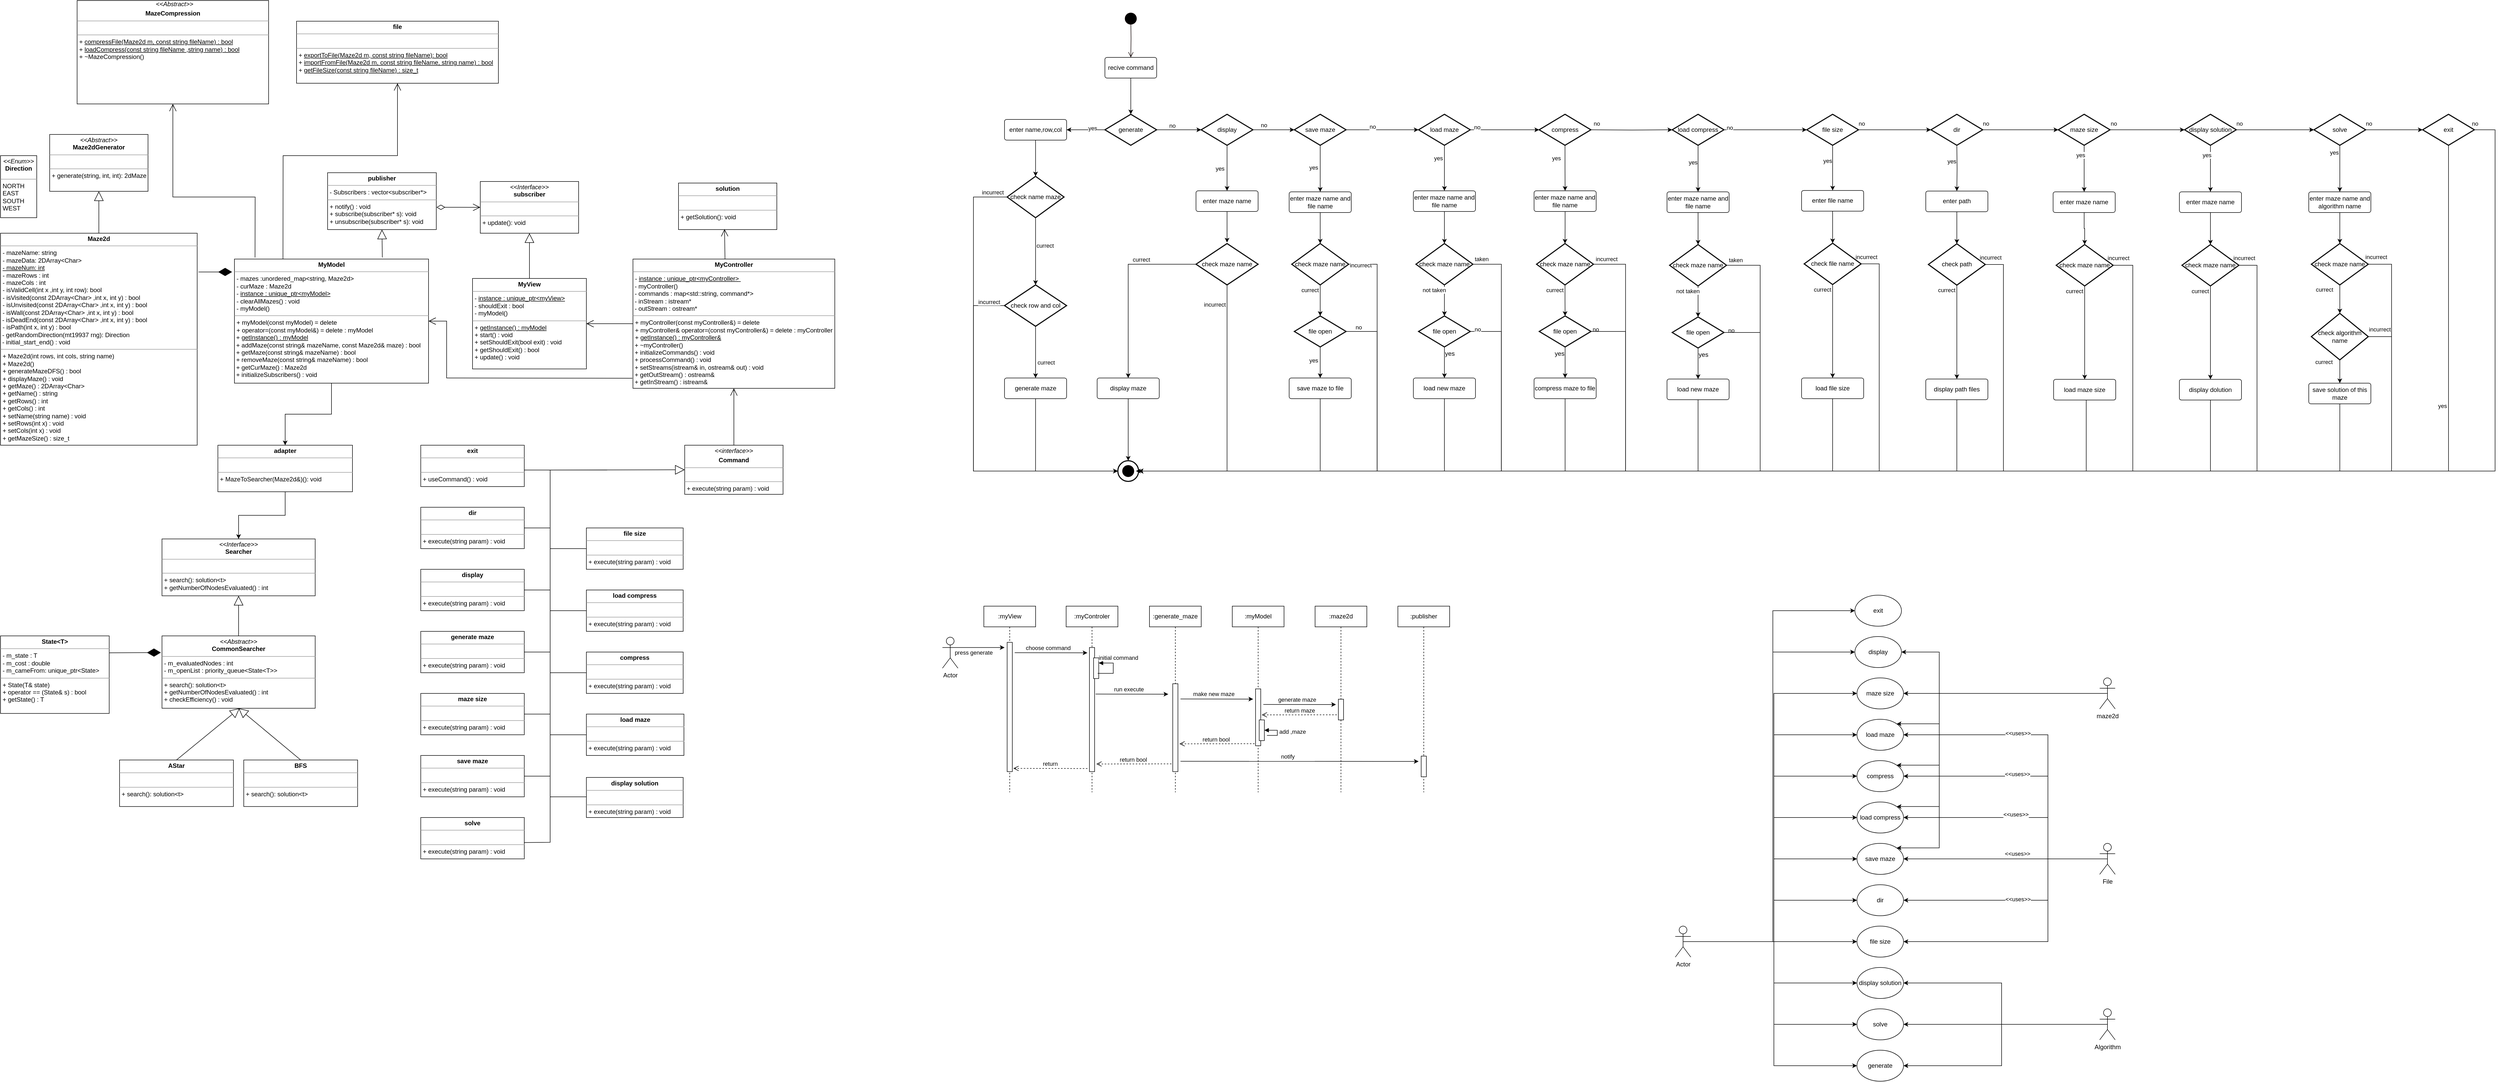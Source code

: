 <mxfile version="21.6.8" type="device">
  <diagram name="‫עמוד-1‬" id="q90WTUdGK7D4Q25ElTc2">
    <mxGraphModel dx="7512" dy="783" grid="1" gridSize="10" guides="1" tooltips="1" connect="1" arrows="1" fold="1" page="1" pageScale="1" pageWidth="827" pageHeight="1169" math="0" shadow="0">
      <root>
        <mxCell id="0" />
        <mxCell id="1" parent="0" />
        <mxCell id="LFWVvYf6qhsQMJw6hhTW-14" value="" style="edgeStyle=orthogonalEdgeStyle;rounded=0;orthogonalLoop=1;jettySize=auto;html=1;entryX=0;entryY=0.5;entryDx=0;entryDy=0;" edge="1" parent="1" source="LFWVvYf6qhsQMJw6hhTW-1" target="LFWVvYf6qhsQMJw6hhTW-7">
          <mxGeometry relative="1" as="geometry" />
        </mxCell>
        <mxCell id="LFWVvYf6qhsQMJw6hhTW-1" value="Actor" style="shape=umlActor;verticalLabelPosition=bottom;verticalAlign=top;html=1;outlineConnect=0;" vertex="1" parent="1">
          <mxGeometry x="-2494" y="1820" width="30" height="60" as="geometry" />
        </mxCell>
        <mxCell id="LFWVvYf6qhsQMJw6hhTW-2" value="maze2d" style="shape=umlActor;verticalLabelPosition=bottom;verticalAlign=top;html=1;outlineConnect=0;" vertex="1" parent="1">
          <mxGeometry x="-1674" y="1340" width="30" height="60" as="geometry" />
        </mxCell>
        <mxCell id="LFWVvYf6qhsQMJw6hhTW-5" value="exit" style="ellipse;whiteSpace=wrap;html=1;" vertex="1" parent="1">
          <mxGeometry x="-2147" y="1180" width="90" height="60" as="geometry" />
        </mxCell>
        <mxCell id="LFWVvYf6qhsQMJw6hhTW-7" value="display" style="ellipse;whiteSpace=wrap;html=1;" vertex="1" parent="1">
          <mxGeometry x="-2147" y="1260" width="90" height="60" as="geometry" />
        </mxCell>
        <mxCell id="LFWVvYf6qhsQMJw6hhTW-8" value="maze size" style="ellipse;whiteSpace=wrap;html=1;" vertex="1" parent="1">
          <mxGeometry x="-2143" y="1340" width="90" height="60" as="geometry" />
        </mxCell>
        <mxCell id="LFWVvYf6qhsQMJw6hhTW-10" value="load maze" style="ellipse;whiteSpace=wrap;html=1;" vertex="1" parent="1">
          <mxGeometry x="-2143" y="1420" width="90" height="60" as="geometry" />
        </mxCell>
        <mxCell id="LFWVvYf6qhsQMJw6hhTW-11" value="compress" style="ellipse;whiteSpace=wrap;html=1;" vertex="1" parent="1">
          <mxGeometry x="-2143" y="1500" width="90" height="60" as="geometry" />
        </mxCell>
        <mxCell id="LFWVvYf6qhsQMJw6hhTW-12" value="load compress" style="ellipse;whiteSpace=wrap;html=1;" vertex="1" parent="1">
          <mxGeometry x="-2143" y="1580" width="90" height="60" as="geometry" />
        </mxCell>
        <mxCell id="LFWVvYf6qhsQMJw6hhTW-511" value="" style="edgeStyle=orthogonalEdgeStyle;rounded=0;orthogonalLoop=1;jettySize=auto;html=1;exitX=0.5;exitY=0.5;exitDx=0;exitDy=0;exitPerimeter=0;" edge="1" parent="1" source="LFWVvYf6qhsQMJw6hhTW-13" target="LFWVvYf6qhsQMJw6hhTW-25">
          <mxGeometry relative="1" as="geometry" />
        </mxCell>
        <mxCell id="LFWVvYf6qhsQMJw6hhTW-13" value="Algorithm" style="shape=umlActor;verticalLabelPosition=bottom;verticalAlign=top;html=1;outlineConnect=0;" vertex="1" parent="1">
          <mxGeometry x="-1674" y="1980" width="30" height="60" as="geometry" />
        </mxCell>
        <mxCell id="LFWVvYf6qhsQMJw6hhTW-15" value="" style="edgeStyle=orthogonalEdgeStyle;rounded=0;orthogonalLoop=1;jettySize=auto;html=1;entryX=0;entryY=0.5;entryDx=0;entryDy=0;" edge="1" parent="1" source="LFWVvYf6qhsQMJw6hhTW-1" target="LFWVvYf6qhsQMJw6hhTW-5">
          <mxGeometry relative="1" as="geometry">
            <mxPoint x="-2334" y="1490" as="sourcePoint" />
            <mxPoint x="-2224" y="1300" as="targetPoint" />
          </mxGeometry>
        </mxCell>
        <mxCell id="LFWVvYf6qhsQMJw6hhTW-16" value="" style="edgeStyle=orthogonalEdgeStyle;rounded=0;orthogonalLoop=1;jettySize=auto;html=1;entryX=0;entryY=0.5;entryDx=0;entryDy=0;" edge="1" parent="1" source="LFWVvYf6qhsQMJw6hhTW-1" target="LFWVvYf6qhsQMJw6hhTW-12">
          <mxGeometry relative="1" as="geometry">
            <mxPoint x="-2334" y="1490" as="sourcePoint" />
            <mxPoint x="-2224" y="1220" as="targetPoint" />
          </mxGeometry>
        </mxCell>
        <mxCell id="LFWVvYf6qhsQMJw6hhTW-17" value="" style="edgeStyle=orthogonalEdgeStyle;rounded=0;orthogonalLoop=1;jettySize=auto;html=1;entryX=0;entryY=0.5;entryDx=0;entryDy=0;exitX=0.5;exitY=0.5;exitDx=0;exitDy=0;exitPerimeter=0;" edge="1" parent="1" source="LFWVvYf6qhsQMJw6hhTW-1" target="LFWVvYf6qhsQMJw6hhTW-10">
          <mxGeometry relative="1" as="geometry">
            <mxPoint x="-2334" y="1490" as="sourcePoint" />
            <mxPoint x="-2220" y="1620" as="targetPoint" />
          </mxGeometry>
        </mxCell>
        <mxCell id="LFWVvYf6qhsQMJw6hhTW-18" value="" style="edgeStyle=orthogonalEdgeStyle;rounded=0;orthogonalLoop=1;jettySize=auto;html=1;entryX=0;entryY=0.5;entryDx=0;entryDy=0;exitX=0.5;exitY=0.5;exitDx=0;exitDy=0;exitPerimeter=0;" edge="1" parent="1" source="LFWVvYf6qhsQMJw6hhTW-1" target="LFWVvYf6qhsQMJw6hhTW-8">
          <mxGeometry relative="1" as="geometry">
            <mxPoint x="-2349" y="1490" as="sourcePoint" />
            <mxPoint x="-2220" y="1460" as="targetPoint" />
          </mxGeometry>
        </mxCell>
        <mxCell id="LFWVvYf6qhsQMJw6hhTW-19" value="" style="edgeStyle=orthogonalEdgeStyle;rounded=0;orthogonalLoop=1;jettySize=auto;html=1;entryX=0;entryY=0.5;entryDx=0;entryDy=0;exitX=0.5;exitY=0.5;exitDx=0;exitDy=0;exitPerimeter=0;" edge="1" parent="1" source="LFWVvYf6qhsQMJw6hhTW-1" target="LFWVvYf6qhsQMJw6hhTW-23">
          <mxGeometry relative="1" as="geometry">
            <mxPoint x="-2349" y="1490" as="sourcePoint" />
            <mxPoint x="-2220" y="1380" as="targetPoint" />
          </mxGeometry>
        </mxCell>
        <mxCell id="LFWVvYf6qhsQMJw6hhTW-22" value="save maze" style="ellipse;whiteSpace=wrap;html=1;" vertex="1" parent="1">
          <mxGeometry x="-2143" y="1660" width="90" height="60" as="geometry" />
        </mxCell>
        <mxCell id="LFWVvYf6qhsQMJw6hhTW-23" value="dir" style="ellipse;whiteSpace=wrap;html=1;" vertex="1" parent="1">
          <mxGeometry x="-2143" y="1740" width="90" height="60" as="geometry" />
        </mxCell>
        <mxCell id="LFWVvYf6qhsQMJw6hhTW-24" value="file size" style="ellipse;whiteSpace=wrap;html=1;" vertex="1" parent="1">
          <mxGeometry x="-2143" y="1820" width="90" height="60" as="geometry" />
        </mxCell>
        <mxCell id="LFWVvYf6qhsQMJw6hhTW-25" value="solve" style="ellipse;whiteSpace=wrap;html=1;" vertex="1" parent="1">
          <mxGeometry x="-2143" y="1980" width="90" height="60" as="geometry" />
        </mxCell>
        <mxCell id="LFWVvYf6qhsQMJw6hhTW-26" value="display solution" style="ellipse;whiteSpace=wrap;html=1;" vertex="1" parent="1">
          <mxGeometry x="-2143" y="1900" width="90" height="60" as="geometry" />
        </mxCell>
        <mxCell id="LFWVvYf6qhsQMJw6hhTW-27" value="generate" style="ellipse;whiteSpace=wrap;html=1;" vertex="1" parent="1">
          <mxGeometry x="-2143" y="2060" width="90" height="60" as="geometry" />
        </mxCell>
        <mxCell id="LFWVvYf6qhsQMJw6hhTW-28" value="" style="edgeStyle=orthogonalEdgeStyle;rounded=0;orthogonalLoop=1;jettySize=auto;html=1;entryX=0;entryY=0.5;entryDx=0;entryDy=0;" edge="1" parent="1" source="LFWVvYf6qhsQMJw6hhTW-1" target="LFWVvYf6qhsQMJw6hhTW-11">
          <mxGeometry relative="1" as="geometry">
            <mxPoint x="-2334" y="1490" as="sourcePoint" />
            <mxPoint x="-2220" y="1620" as="targetPoint" />
          </mxGeometry>
        </mxCell>
        <mxCell id="LFWVvYf6qhsQMJw6hhTW-29" value="" style="edgeStyle=orthogonalEdgeStyle;rounded=0;orthogonalLoop=1;jettySize=auto;html=1;entryX=0;entryY=0.5;entryDx=0;entryDy=0;exitX=0.5;exitY=0.5;exitDx=0;exitDy=0;exitPerimeter=0;" edge="1" parent="1" source="LFWVvYf6qhsQMJw6hhTW-1" target="LFWVvYf6qhsQMJw6hhTW-22">
          <mxGeometry relative="1" as="geometry">
            <mxPoint x="-2334" y="1490" as="sourcePoint" />
            <mxPoint x="-2220" y="1540" as="targetPoint" />
          </mxGeometry>
        </mxCell>
        <mxCell id="LFWVvYf6qhsQMJw6hhTW-30" value="" style="edgeStyle=orthogonalEdgeStyle;rounded=0;orthogonalLoop=1;jettySize=auto;html=1;entryX=0;entryY=0.5;entryDx=0;entryDy=0;exitX=0.5;exitY=0.5;exitDx=0;exitDy=0;exitPerimeter=0;" edge="1" parent="1" source="LFWVvYf6qhsQMJw6hhTW-1" target="LFWVvYf6qhsQMJw6hhTW-24">
          <mxGeometry relative="1" as="geometry">
            <mxPoint x="-2349" y="1490" as="sourcePoint" />
            <mxPoint x="-2220" y="1700" as="targetPoint" />
          </mxGeometry>
        </mxCell>
        <mxCell id="LFWVvYf6qhsQMJw6hhTW-31" value="" style="edgeStyle=orthogonalEdgeStyle;rounded=0;orthogonalLoop=1;jettySize=auto;html=1;entryX=0;entryY=0.5;entryDx=0;entryDy=0;exitX=0.5;exitY=0.5;exitDx=0;exitDy=0;exitPerimeter=0;" edge="1" parent="1" source="LFWVvYf6qhsQMJw6hhTW-1" target="LFWVvYf6qhsQMJw6hhTW-26">
          <mxGeometry relative="1" as="geometry">
            <mxPoint x="-2349" y="1490" as="sourcePoint" />
            <mxPoint x="-2220" y="1860" as="targetPoint" />
          </mxGeometry>
        </mxCell>
        <mxCell id="LFWVvYf6qhsQMJw6hhTW-32" value="" style="edgeStyle=orthogonalEdgeStyle;rounded=0;orthogonalLoop=1;jettySize=auto;html=1;entryX=0;entryY=0.5;entryDx=0;entryDy=0;exitX=0.5;exitY=0.5;exitDx=0;exitDy=0;exitPerimeter=0;" edge="1" parent="1" source="LFWVvYf6qhsQMJw6hhTW-1" target="LFWVvYf6qhsQMJw6hhTW-25">
          <mxGeometry relative="1" as="geometry">
            <mxPoint x="-2349" y="1490" as="sourcePoint" />
            <mxPoint x="-2220" y="1940" as="targetPoint" />
          </mxGeometry>
        </mxCell>
        <mxCell id="LFWVvYf6qhsQMJw6hhTW-33" value="" style="edgeStyle=orthogonalEdgeStyle;rounded=0;orthogonalLoop=1;jettySize=auto;html=1;entryX=0;entryY=0.5;entryDx=0;entryDy=0;exitX=0.5;exitY=0.5;exitDx=0;exitDy=0;exitPerimeter=0;" edge="1" parent="1" source="LFWVvYf6qhsQMJw6hhTW-1" target="LFWVvYf6qhsQMJw6hhTW-27">
          <mxGeometry relative="1" as="geometry">
            <mxPoint x="-2349" y="1490" as="sourcePoint" />
            <mxPoint x="-2220" y="2020" as="targetPoint" />
          </mxGeometry>
        </mxCell>
        <mxCell id="LFWVvYf6qhsQMJw6hhTW-69" value="" style="edgeStyle=orthogonalEdgeStyle;rounded=0;orthogonalLoop=1;jettySize=auto;html=1;entryX=0.288;entryY=0.635;entryDx=0;entryDy=0;entryPerimeter=0;exitDx=0;exitDy=0;" edge="1" parent="1">
          <mxGeometry relative="1" as="geometry">
            <mxPoint x="-1854" y="1610" as="sourcePoint" />
            <mxPoint x="-1854" y="1610" as="targetPoint" />
          </mxGeometry>
        </mxCell>
        <mxCell id="LFWVvYf6qhsQMJw6hhTW-109" value="" style="ellipse;html=1;shape=startState;fillColor=#000000;strokeColor=#0D0000;" vertex="1" parent="1">
          <mxGeometry x="-3561.09" y="50" width="30" height="30" as="geometry" />
        </mxCell>
        <mxCell id="LFWVvYf6qhsQMJw6hhTW-110" value="" style="edgeStyle=orthogonalEdgeStyle;html=1;verticalAlign=bottom;endArrow=open;endSize=8;strokeColor=#0D0000;rounded=0;entryX=0.5;entryY=0;entryDx=0;entryDy=0;" edge="1" parent="1" target="LFWVvYf6qhsQMJw6hhTW-152">
          <mxGeometry relative="1" as="geometry">
            <mxPoint x="-3546.09" y="130" as="targetPoint" />
            <mxPoint x="-3546.09" y="65" as="sourcePoint" />
          </mxGeometry>
        </mxCell>
        <mxCell id="LFWVvYf6qhsQMJw6hhTW-225" value="" style="edgeStyle=orthogonalEdgeStyle;rounded=0;orthogonalLoop=1;jettySize=auto;html=1;" edge="1" parent="1" source="LFWVvYf6qhsQMJw6hhTW-112" target="LFWVvYf6qhsQMJw6hhTW-198">
          <mxGeometry relative="1" as="geometry" />
        </mxCell>
        <mxCell id="LFWVvYf6qhsQMJw6hhTW-112" value="enter name,row,col" style="rounded=1;arcSize=10;whiteSpace=wrap;html=1;align=center;" vertex="1" parent="1">
          <mxGeometry x="-3790.09" y="260" width="120" height="40" as="geometry" />
        </mxCell>
        <mxCell id="LFWVvYf6qhsQMJw6hhTW-154" value="" style="edgeStyle=orthogonalEdgeStyle;rounded=0;orthogonalLoop=1;jettySize=auto;html=1;" edge="1" parent="1" source="LFWVvYf6qhsQMJw6hhTW-117" target="LFWVvYf6qhsQMJw6hhTW-112">
          <mxGeometry relative="1" as="geometry" />
        </mxCell>
        <mxCell id="LFWVvYf6qhsQMJw6hhTW-155" value="yes" style="edgeLabel;html=1;align=center;verticalAlign=middle;resizable=0;points=[];" vertex="1" connectable="0" parent="LFWVvYf6qhsQMJw6hhTW-154">
          <mxGeometry x="-0.314" y="-3" relative="1" as="geometry">
            <mxPoint x="1" as="offset" />
          </mxGeometry>
        </mxCell>
        <mxCell id="LFWVvYf6qhsQMJw6hhTW-162" value="" style="edgeStyle=orthogonalEdgeStyle;rounded=0;orthogonalLoop=1;jettySize=auto;html=1;" edge="1" parent="1" source="LFWVvYf6qhsQMJw6hhTW-117" target="LFWVvYf6qhsQMJw6hhTW-161">
          <mxGeometry relative="1" as="geometry" />
        </mxCell>
        <mxCell id="LFWVvYf6qhsQMJw6hhTW-163" value="no" style="edgeLabel;html=1;align=center;verticalAlign=middle;resizable=0;points=[];" vertex="1" connectable="0" parent="LFWVvYf6qhsQMJw6hhTW-162">
          <mxGeometry x="-0.318" y="-3" relative="1" as="geometry">
            <mxPoint y="-11" as="offset" />
          </mxGeometry>
        </mxCell>
        <mxCell id="LFWVvYf6qhsQMJw6hhTW-117" value="generate" style="strokeWidth=2;html=1;shape=mxgraph.flowchart.decision;whiteSpace=wrap;" vertex="1" parent="1">
          <mxGeometry x="-3596.09" y="250" width="100" height="60" as="geometry" />
        </mxCell>
        <mxCell id="LFWVvYf6qhsQMJw6hhTW-118" value="" style="strokeWidth=2;html=1;shape=mxgraph.flowchart.start_2;whiteSpace=wrap;" vertex="1" parent="1">
          <mxGeometry x="-3571.09" y="920" width="40" height="40" as="geometry" />
        </mxCell>
        <mxCell id="LFWVvYf6qhsQMJw6hhTW-119" value="" style="ellipse;html=1;shape=startState;fillColor=#000000;strokeColor=#0D0000;" vertex="1" parent="1">
          <mxGeometry x="-3566.09" y="925" width="30" height="30" as="geometry" />
        </mxCell>
        <mxCell id="LFWVvYf6qhsQMJw6hhTW-153" value="" style="edgeStyle=orthogonalEdgeStyle;rounded=0;orthogonalLoop=1;jettySize=auto;html=1;" edge="1" parent="1" source="LFWVvYf6qhsQMJw6hhTW-152" target="LFWVvYf6qhsQMJw6hhTW-117">
          <mxGeometry relative="1" as="geometry" />
        </mxCell>
        <mxCell id="LFWVvYf6qhsQMJw6hhTW-152" value="recive command" style="rounded=1;arcSize=10;whiteSpace=wrap;html=1;align=center;" vertex="1" parent="1">
          <mxGeometry x="-3596.09" y="140" width="100" height="40" as="geometry" />
        </mxCell>
        <mxCell id="LFWVvYf6qhsQMJw6hhTW-170" value="" style="edgeStyle=orthogonalEdgeStyle;rounded=0;orthogonalLoop=1;jettySize=auto;html=1;entryX=0;entryY=0.5;entryDx=0;entryDy=0;entryPerimeter=0;exitX=0.5;exitY=1;exitDx=0;exitDy=0;" edge="1" parent="1" source="LFWVvYf6qhsQMJw6hhTW-156" target="LFWVvYf6qhsQMJw6hhTW-118">
          <mxGeometry relative="1" as="geometry">
            <mxPoint x="-3730.09" y="538.0" as="targetPoint" />
          </mxGeometry>
        </mxCell>
        <mxCell id="LFWVvYf6qhsQMJw6hhTW-156" value="generate maze" style="rounded=1;arcSize=10;whiteSpace=wrap;html=1;align=center;" vertex="1" parent="1">
          <mxGeometry x="-3790.09" y="760" width="120" height="40" as="geometry" />
        </mxCell>
        <mxCell id="LFWVvYf6qhsQMJw6hhTW-167" value="" style="edgeStyle=orthogonalEdgeStyle;rounded=0;orthogonalLoop=1;jettySize=auto;html=1;" edge="1" parent="1" source="LFWVvYf6qhsQMJw6hhTW-160">
          <mxGeometry relative="1" as="geometry">
            <mxPoint x="-3360.09" y="498.0" as="targetPoint" />
          </mxGeometry>
        </mxCell>
        <mxCell id="LFWVvYf6qhsQMJw6hhTW-160" value="enter maze name" style="rounded=1;arcSize=10;whiteSpace=wrap;html=1;align=center;" vertex="1" parent="1">
          <mxGeometry x="-3420.09" y="398" width="120" height="40" as="geometry" />
        </mxCell>
        <mxCell id="LFWVvYf6qhsQMJw6hhTW-164" value="" style="edgeStyle=orthogonalEdgeStyle;rounded=0;orthogonalLoop=1;jettySize=auto;html=1;" edge="1" parent="1" source="LFWVvYf6qhsQMJw6hhTW-161" target="LFWVvYf6qhsQMJw6hhTW-160">
          <mxGeometry relative="1" as="geometry" />
        </mxCell>
        <mxCell id="LFWVvYf6qhsQMJw6hhTW-165" value="yes" style="edgeLabel;html=1;align=center;verticalAlign=middle;resizable=0;points=[];" vertex="1" connectable="0" parent="LFWVvYf6qhsQMJw6hhTW-164">
          <mxGeometry x="-0.017" y="-3" relative="1" as="geometry">
            <mxPoint x="-11" y="1" as="offset" />
          </mxGeometry>
        </mxCell>
        <mxCell id="LFWVvYf6qhsQMJw6hhTW-204" value="" style="edgeStyle=orthogonalEdgeStyle;rounded=0;orthogonalLoop=1;jettySize=auto;html=1;" edge="1" parent="1" source="LFWVvYf6qhsQMJw6hhTW-161" target="LFWVvYf6qhsQMJw6hhTW-203">
          <mxGeometry relative="1" as="geometry" />
        </mxCell>
        <mxCell id="LFWVvYf6qhsQMJw6hhTW-205" value="no" style="edgeLabel;html=1;align=center;verticalAlign=middle;resizable=0;points=[];" vertex="1" connectable="0" parent="LFWVvYf6qhsQMJw6hhTW-204">
          <mxGeometry x="-0.207" y="-3" relative="1" as="geometry">
            <mxPoint x="-11" y="-12" as="offset" />
          </mxGeometry>
        </mxCell>
        <mxCell id="LFWVvYf6qhsQMJw6hhTW-161" value="display" style="strokeWidth=2;html=1;shape=mxgraph.flowchart.decision;whiteSpace=wrap;" vertex="1" parent="1">
          <mxGeometry x="-3410.09" y="250" width="100" height="60" as="geometry" />
        </mxCell>
        <mxCell id="LFWVvYf6qhsQMJw6hhTW-172" value="" style="edgeStyle=orthogonalEdgeStyle;rounded=0;orthogonalLoop=1;jettySize=auto;html=1;entryX=0.5;entryY=0;entryDx=0;entryDy=0;" edge="1" parent="1" source="LFWVvYf6qhsQMJw6hhTW-168" target="LFWVvYf6qhsQMJw6hhTW-176">
          <mxGeometry relative="1" as="geometry">
            <mxPoint x="-3560.09" y="540" as="targetPoint" />
          </mxGeometry>
        </mxCell>
        <mxCell id="LFWVvYf6qhsQMJw6hhTW-173" value="currect" style="edgeLabel;html=1;align=center;verticalAlign=middle;resizable=0;points=[];" vertex="1" connectable="0" parent="LFWVvYf6qhsQMJw6hhTW-172">
          <mxGeometry x="-0.409" y="2" relative="1" as="geometry">
            <mxPoint x="-3" y="-11" as="offset" />
          </mxGeometry>
        </mxCell>
        <mxCell id="LFWVvYf6qhsQMJw6hhTW-191" value="" style="edgeStyle=orthogonalEdgeStyle;rounded=0;orthogonalLoop=1;jettySize=auto;html=1;entryX=1;entryY=0.5;entryDx=0;entryDy=0;entryPerimeter=0;exitX=0.5;exitY=1;exitDx=0;exitDy=0;exitPerimeter=0;" edge="1" parent="1" source="LFWVvYf6qhsQMJw6hhTW-168" target="LFWVvYf6qhsQMJw6hhTW-118">
          <mxGeometry relative="1" as="geometry">
            <mxPoint x="-3360.09" y="700" as="targetPoint" />
          </mxGeometry>
        </mxCell>
        <mxCell id="LFWVvYf6qhsQMJw6hhTW-192" value="incurrect" style="edgeLabel;html=1;align=center;verticalAlign=middle;resizable=0;points=[];" vertex="1" connectable="0" parent="LFWVvYf6qhsQMJw6hhTW-191">
          <mxGeometry x="-0.743" y="6" relative="1" as="geometry">
            <mxPoint x="-30" y="-30" as="offset" />
          </mxGeometry>
        </mxCell>
        <mxCell id="LFWVvYf6qhsQMJw6hhTW-168" value="check maze name" style="strokeWidth=2;html=1;shape=mxgraph.flowchart.decision;whiteSpace=wrap;" vertex="1" parent="1">
          <mxGeometry x="-3420.09" y="500" width="120" height="80" as="geometry" />
        </mxCell>
        <mxCell id="LFWVvYf6qhsQMJw6hhTW-187" value="" style="edgeStyle=orthogonalEdgeStyle;rounded=0;orthogonalLoop=1;jettySize=auto;html=1;entryX=0.5;entryY=0;entryDx=0;entryDy=0;entryPerimeter=0;" edge="1" parent="1" source="LFWVvYf6qhsQMJw6hhTW-176" target="LFWVvYf6qhsQMJw6hhTW-118">
          <mxGeometry relative="1" as="geometry">
            <mxPoint x="-3536.09" y="740" as="targetPoint" />
          </mxGeometry>
        </mxCell>
        <mxCell id="LFWVvYf6qhsQMJw6hhTW-176" value="display maze" style="rounded=1;arcSize=10;whiteSpace=wrap;html=1;align=center;" vertex="1" parent="1">
          <mxGeometry x="-3611.09" y="760" width="120" height="40" as="geometry" />
        </mxCell>
        <mxCell id="LFWVvYf6qhsQMJw6hhTW-401" value="" style="edgeStyle=orthogonalEdgeStyle;rounded=0;orthogonalLoop=1;jettySize=auto;html=1;" edge="1" parent="1" source="LFWVvYf6qhsQMJw6hhTW-177" target="LFWVvYf6qhsQMJw6hhTW-400">
          <mxGeometry relative="1" as="geometry" />
        </mxCell>
        <mxCell id="LFWVvYf6qhsQMJw6hhTW-177" value="enter maze name and algorithm name" style="rounded=1;arcSize=10;whiteSpace=wrap;html=1;align=center;" vertex="1" parent="1">
          <mxGeometry x="-1270" y="400" width="120" height="40" as="geometry" />
        </mxCell>
        <mxCell id="LFWVvYf6qhsQMJw6hhTW-391" value="" style="edgeStyle=orthogonalEdgeStyle;rounded=0;orthogonalLoop=1;jettySize=auto;html=1;" edge="1" parent="1" source="LFWVvYf6qhsQMJw6hhTW-178" target="LFWVvYf6qhsQMJw6hhTW-390">
          <mxGeometry relative="1" as="geometry" />
        </mxCell>
        <mxCell id="LFWVvYf6qhsQMJw6hhTW-178" value="enter maze name" style="rounded=1;arcSize=10;whiteSpace=wrap;html=1;align=center;" vertex="1" parent="1">
          <mxGeometry x="-1520" y="400" width="120" height="40" as="geometry" />
        </mxCell>
        <mxCell id="LFWVvYf6qhsQMJw6hhTW-366" value="" style="edgeStyle=orthogonalEdgeStyle;rounded=0;orthogonalLoop=1;jettySize=auto;html=1;entryX=1;entryY=0.5;entryDx=0;entryDy=0;" edge="1" parent="1" source="LFWVvYf6qhsQMJw6hhTW-179" target="LFWVvYf6qhsQMJw6hhTW-119">
          <mxGeometry relative="1" as="geometry">
            <mxPoint x="-1950" y="902" as="targetPoint" />
            <Array as="points">
              <mxPoint x="-1950" y="940" />
            </Array>
          </mxGeometry>
        </mxCell>
        <mxCell id="LFWVvYf6qhsQMJw6hhTW-179" value="display path files" style="rounded=1;arcSize=10;whiteSpace=wrap;html=1;align=center;" vertex="1" parent="1">
          <mxGeometry x="-2010" y="762" width="120" height="40" as="geometry" />
        </mxCell>
        <mxCell id="LFWVvYf6qhsQMJw6hhTW-331" value="" style="edgeStyle=orthogonalEdgeStyle;rounded=0;orthogonalLoop=1;jettySize=auto;html=1;entryX=1;entryY=0.5;entryDx=0;entryDy=0;entryPerimeter=0;" edge="1" parent="1" source="LFWVvYf6qhsQMJw6hhTW-180" target="LFWVvYf6qhsQMJw6hhTW-118">
          <mxGeometry relative="1" as="geometry">
            <mxPoint x="-2190" y="900" as="targetPoint" />
            <Array as="points">
              <mxPoint x="-2190" y="940" />
            </Array>
          </mxGeometry>
        </mxCell>
        <mxCell id="LFWVvYf6qhsQMJw6hhTW-180" value="load file size" style="rounded=1;arcSize=10;whiteSpace=wrap;html=1;align=center;" vertex="1" parent="1">
          <mxGeometry x="-2250" y="760" width="120" height="40" as="geometry" />
        </mxCell>
        <mxCell id="LFWVvYf6qhsQMJw6hhTW-242" value="" style="edgeStyle=orthogonalEdgeStyle;rounded=0;orthogonalLoop=1;jettySize=auto;html=1;" edge="1" parent="1" source="LFWVvYf6qhsQMJw6hhTW-181">
          <mxGeometry relative="1" as="geometry">
            <mxPoint x="-3531.09" y="940" as="targetPoint" />
            <Array as="points">
              <mxPoint x="-2940.09" y="940" />
              <mxPoint x="-3531.09" y="940" />
            </Array>
          </mxGeometry>
        </mxCell>
        <mxCell id="LFWVvYf6qhsQMJw6hhTW-181" value="load new maze" style="rounded=1;arcSize=10;whiteSpace=wrap;html=1;align=center;" vertex="1" parent="1">
          <mxGeometry x="-3000.09" y="760" width="120" height="40" as="geometry" />
        </mxCell>
        <mxCell id="LFWVvYf6qhsQMJw6hhTW-237" value="" style="edgeStyle=orthogonalEdgeStyle;rounded=0;orthogonalLoop=1;jettySize=auto;html=1;" edge="1" parent="1" source="LFWVvYf6qhsQMJw6hhTW-182" target="LFWVvYf6qhsQMJw6hhTW-236">
          <mxGeometry relative="1" as="geometry" />
        </mxCell>
        <mxCell id="LFWVvYf6qhsQMJw6hhTW-182" value="enter maze name and file name" style="rounded=1;arcSize=10;whiteSpace=wrap;html=1;align=center;" vertex="1" parent="1">
          <mxGeometry x="-3000.09" y="398" width="120" height="40" as="geometry" />
        </mxCell>
        <mxCell id="LFWVvYf6qhsQMJw6hhTW-220" value="" style="edgeStyle=orthogonalEdgeStyle;rounded=0;orthogonalLoop=1;jettySize=auto;html=1;entryX=1;entryY=0.5;entryDx=0;entryDy=0;entryPerimeter=0;" edge="1" parent="1" source="LFWVvYf6qhsQMJw6hhTW-183" target="LFWVvYf6qhsQMJw6hhTW-118">
          <mxGeometry relative="1" as="geometry">
            <mxPoint x="-3180.09" y="900" as="targetPoint" />
            <Array as="points">
              <mxPoint x="-3180.09" y="940" />
            </Array>
          </mxGeometry>
        </mxCell>
        <mxCell id="LFWVvYf6qhsQMJw6hhTW-183" value="save maze to file" style="rounded=1;arcSize=10;whiteSpace=wrap;html=1;align=center;" vertex="1" parent="1">
          <mxGeometry x="-3240.09" y="760" width="120" height="40" as="geometry" />
        </mxCell>
        <mxCell id="LFWVvYf6qhsQMJw6hhTW-208" value="" style="edgeStyle=orthogonalEdgeStyle;rounded=0;orthogonalLoop=1;jettySize=auto;html=1;" edge="1" parent="1" source="LFWVvYf6qhsQMJw6hhTW-184" target="LFWVvYf6qhsQMJw6hhTW-202">
          <mxGeometry relative="1" as="geometry" />
        </mxCell>
        <mxCell id="LFWVvYf6qhsQMJw6hhTW-184" value="enter maze name and file name" style="rounded=1;arcSize=10;whiteSpace=wrap;html=1;align=center;" vertex="1" parent="1">
          <mxGeometry x="-3240.09" y="400" width="120" height="40" as="geometry" />
        </mxCell>
        <mxCell id="LFWVvYf6qhsQMJw6hhTW-297" value="" style="edgeStyle=orthogonalEdgeStyle;rounded=0;orthogonalLoop=1;jettySize=auto;html=1;" edge="1" parent="1" source="LFWVvYf6qhsQMJw6hhTW-196" target="LFWVvYf6qhsQMJw6hhTW-288">
          <mxGeometry relative="1" as="geometry" />
        </mxCell>
        <mxCell id="LFWVvYf6qhsQMJw6hhTW-299" value="yes" style="edgeLabel;html=1;align=center;verticalAlign=middle;resizable=0;points=[];" vertex="1" connectable="0" parent="LFWVvYf6qhsQMJw6hhTW-297">
          <mxGeometry x="-0.261" y="-10" relative="1" as="geometry">
            <mxPoint y="-1" as="offset" />
          </mxGeometry>
        </mxCell>
        <mxCell id="LFWVvYf6qhsQMJw6hhTW-312" value="" style="edgeStyle=orthogonalEdgeStyle;rounded=0;orthogonalLoop=1;jettySize=auto;html=1;" edge="1" parent="1" source="LFWVvYf6qhsQMJw6hhTW-196" target="LFWVvYf6qhsQMJw6hhTW-311">
          <mxGeometry relative="1" as="geometry" />
        </mxCell>
        <mxCell id="LFWVvYf6qhsQMJw6hhTW-314" value="no" style="edgeLabel;html=1;align=center;verticalAlign=middle;resizable=0;points=[];" vertex="1" connectable="0" parent="LFWVvYf6qhsQMJw6hhTW-312">
          <mxGeometry x="-0.867" y="4" relative="1" as="geometry">
            <mxPoint as="offset" />
          </mxGeometry>
        </mxCell>
        <mxCell id="LFWVvYf6qhsQMJw6hhTW-196" value="load compress" style="strokeWidth=2;html=1;shape=mxgraph.flowchart.decision;whiteSpace=wrap;" vertex="1" parent="1">
          <mxGeometry x="-2500" y="250" width="100" height="60" as="geometry" />
        </mxCell>
        <mxCell id="LFWVvYf6qhsQMJw6hhTW-278" value="" style="edgeStyle=orthogonalEdgeStyle;rounded=0;orthogonalLoop=1;jettySize=auto;html=1;" edge="1" parent="1" source="LFWVvYf6qhsQMJw6hhTW-197" target="LFWVvYf6qhsQMJw6hhTW-267">
          <mxGeometry relative="1" as="geometry" />
        </mxCell>
        <mxCell id="LFWVvYf6qhsQMJw6hhTW-285" value="" style="edgeStyle=orthogonalEdgeStyle;rounded=0;orthogonalLoop=1;jettySize=auto;html=1;" edge="1" parent="1" target="LFWVvYf6qhsQMJw6hhTW-196">
          <mxGeometry relative="1" as="geometry">
            <mxPoint x="-2657" y="280" as="sourcePoint" />
          </mxGeometry>
        </mxCell>
        <mxCell id="LFWVvYf6qhsQMJw6hhTW-298" value="no" style="edgeLabel;html=1;align=center;verticalAlign=middle;resizable=0;points=[];" vertex="1" connectable="0" parent="LFWVvYf6qhsQMJw6hhTW-285">
          <mxGeometry x="-0.861" y="12" relative="1" as="geometry">
            <mxPoint as="offset" />
          </mxGeometry>
        </mxCell>
        <mxCell id="LFWVvYf6qhsQMJw6hhTW-197" value="compress" style="strokeWidth=2;html=1;shape=mxgraph.flowchart.decision;whiteSpace=wrap;" vertex="1" parent="1">
          <mxGeometry x="-2757.09" y="250" width="100" height="60" as="geometry" />
        </mxCell>
        <mxCell id="LFWVvYf6qhsQMJw6hhTW-226" value="" style="edgeStyle=orthogonalEdgeStyle;rounded=0;orthogonalLoop=1;jettySize=auto;html=1;" edge="1" parent="1" source="LFWVvYf6qhsQMJw6hhTW-198" target="LFWVvYf6qhsQMJw6hhTW-199">
          <mxGeometry relative="1" as="geometry" />
        </mxCell>
        <mxCell id="LFWVvYf6qhsQMJw6hhTW-227" value="currect" style="edgeLabel;html=1;align=center;verticalAlign=middle;resizable=0;points=[];" vertex="1" connectable="0" parent="LFWVvYf6qhsQMJw6hhTW-226">
          <mxGeometry x="-0.154" relative="1" as="geometry">
            <mxPoint x="18" y="-1" as="offset" />
          </mxGeometry>
        </mxCell>
        <mxCell id="LFWVvYf6qhsQMJw6hhTW-231" value="" style="edgeStyle=orthogonalEdgeStyle;rounded=0;orthogonalLoop=1;jettySize=auto;html=1;entryX=0;entryY=0.5;entryDx=0;entryDy=0;entryPerimeter=0;" edge="1" parent="1" source="LFWVvYf6qhsQMJw6hhTW-198" target="LFWVvYf6qhsQMJw6hhTW-118">
          <mxGeometry relative="1" as="geometry">
            <mxPoint x="-3860.09" y="945" as="targetPoint" />
            <Array as="points">
              <mxPoint x="-3850.09" y="410" />
              <mxPoint x="-3850.09" y="940" />
            </Array>
          </mxGeometry>
        </mxCell>
        <mxCell id="LFWVvYf6qhsQMJw6hhTW-235" value="incurrect" style="edgeLabel;html=1;align=center;verticalAlign=middle;resizable=0;points=[];" vertex="1" connectable="0" parent="LFWVvYf6qhsQMJw6hhTW-231">
          <mxGeometry x="-0.936" y="-9" relative="1" as="geometry">
            <mxPoint as="offset" />
          </mxGeometry>
        </mxCell>
        <mxCell id="LFWVvYf6qhsQMJw6hhTW-198" value="check name maze" style="strokeWidth=2;html=1;shape=mxgraph.flowchart.decision;whiteSpace=wrap;" vertex="1" parent="1">
          <mxGeometry x="-3785.09" y="370" width="110" height="80" as="geometry" />
        </mxCell>
        <mxCell id="LFWVvYf6qhsQMJw6hhTW-228" value="" style="edgeStyle=orthogonalEdgeStyle;rounded=0;orthogonalLoop=1;jettySize=auto;html=1;" edge="1" parent="1" source="LFWVvYf6qhsQMJw6hhTW-199" target="LFWVvYf6qhsQMJw6hhTW-156">
          <mxGeometry relative="1" as="geometry" />
        </mxCell>
        <mxCell id="LFWVvYf6qhsQMJw6hhTW-229" value="currect" style="edgeLabel;html=1;align=center;verticalAlign=middle;resizable=0;points=[];" vertex="1" connectable="0" parent="LFWVvYf6qhsQMJw6hhTW-228">
          <mxGeometry x="-0.085" y="7" relative="1" as="geometry">
            <mxPoint x="13" y="24" as="offset" />
          </mxGeometry>
        </mxCell>
        <mxCell id="LFWVvYf6qhsQMJw6hhTW-233" value="" style="edgeStyle=orthogonalEdgeStyle;rounded=0;orthogonalLoop=1;jettySize=auto;html=1;entryX=0;entryY=0.5;entryDx=0;entryDy=0;entryPerimeter=0;" edge="1" parent="1" source="LFWVvYf6qhsQMJw6hhTW-199" target="LFWVvYf6qhsQMJw6hhTW-118">
          <mxGeometry relative="1" as="geometry">
            <mxPoint x="-3930.09" y="620" as="targetPoint" />
            <Array as="points">
              <mxPoint x="-3850.09" y="620" />
              <mxPoint x="-3850.09" y="940" />
            </Array>
          </mxGeometry>
        </mxCell>
        <mxCell id="LFWVvYf6qhsQMJw6hhTW-234" value="incurrect" style="edgeLabel;html=1;align=center;verticalAlign=middle;resizable=0;points=[];" vertex="1" connectable="0" parent="LFWVvYf6qhsQMJw6hhTW-233">
          <mxGeometry x="-0.908" y="-7" relative="1" as="geometry">
            <mxPoint as="offset" />
          </mxGeometry>
        </mxCell>
        <mxCell id="LFWVvYf6qhsQMJw6hhTW-199" value="check row and col" style="strokeWidth=2;html=1;shape=mxgraph.flowchart.decision;whiteSpace=wrap;" vertex="1" parent="1">
          <mxGeometry x="-3790.09" y="580" width="120" height="80" as="geometry" />
        </mxCell>
        <mxCell id="LFWVvYf6qhsQMJw6hhTW-223" value="" style="edgeStyle=orthogonalEdgeStyle;rounded=0;orthogonalLoop=1;jettySize=auto;html=1;" edge="1" parent="1" source="LFWVvYf6qhsQMJw6hhTW-200" target="LFWVvYf6qhsQMJw6hhTW-182">
          <mxGeometry relative="1" as="geometry" />
        </mxCell>
        <mxCell id="LFWVvYf6qhsQMJw6hhTW-224" value="yes" style="edgeLabel;html=1;align=center;verticalAlign=middle;resizable=0;points=[];" vertex="1" connectable="0" parent="LFWVvYf6qhsQMJw6hhTW-223">
          <mxGeometry x="-0.415" y="3" relative="1" as="geometry">
            <mxPoint x="-15" y="-1" as="offset" />
          </mxGeometry>
        </mxCell>
        <mxCell id="LFWVvYf6qhsQMJw6hhTW-251" value="" style="edgeStyle=orthogonalEdgeStyle;rounded=0;orthogonalLoop=1;jettySize=auto;html=1;" edge="1" parent="1" source="LFWVvYf6qhsQMJw6hhTW-200" target="LFWVvYf6qhsQMJw6hhTW-197">
          <mxGeometry relative="1" as="geometry" />
        </mxCell>
        <mxCell id="LFWVvYf6qhsQMJw6hhTW-252" value="no" style="edgeLabel;html=1;align=center;verticalAlign=middle;resizable=0;points=[];" vertex="1" connectable="0" parent="LFWVvYf6qhsQMJw6hhTW-251">
          <mxGeometry x="-0.811" y="5" relative="1" as="geometry">
            <mxPoint as="offset" />
          </mxGeometry>
        </mxCell>
        <mxCell id="LFWVvYf6qhsQMJw6hhTW-200" value="load maze" style="strokeWidth=2;html=1;shape=mxgraph.flowchart.decision;whiteSpace=wrap;" vertex="1" parent="1">
          <mxGeometry x="-2990.09" y="250" width="100" height="60" as="geometry" />
        </mxCell>
        <mxCell id="LFWVvYf6qhsQMJw6hhTW-211" value="" style="edgeStyle=orthogonalEdgeStyle;rounded=0;orthogonalLoop=1;jettySize=auto;html=1;" edge="1" parent="1" source="LFWVvYf6qhsQMJw6hhTW-201" target="LFWVvYf6qhsQMJw6hhTW-183">
          <mxGeometry relative="1" as="geometry" />
        </mxCell>
        <mxCell id="LFWVvYf6qhsQMJw6hhTW-212" value="yes" style="edgeLabel;html=1;align=center;verticalAlign=middle;resizable=0;points=[];" vertex="1" connectable="0" parent="LFWVvYf6qhsQMJw6hhTW-211">
          <mxGeometry x="-0.212" y="3" relative="1" as="geometry">
            <mxPoint x="-16" y="2" as="offset" />
          </mxGeometry>
        </mxCell>
        <mxCell id="LFWVvYf6qhsQMJw6hhTW-217" value="" style="edgeStyle=orthogonalEdgeStyle;rounded=0;orthogonalLoop=1;jettySize=auto;html=1;entryX=1;entryY=0.5;entryDx=0;entryDy=0;entryPerimeter=0;" edge="1" parent="1" source="LFWVvYf6qhsQMJw6hhTW-201" target="LFWVvYf6qhsQMJw6hhTW-118">
          <mxGeometry relative="1" as="geometry">
            <mxPoint x="-3000.09" y="670" as="targetPoint" />
            <Array as="points">
              <mxPoint x="-3070.09" y="670" />
              <mxPoint x="-3070.09" y="940" />
            </Array>
          </mxGeometry>
        </mxCell>
        <mxCell id="LFWVvYf6qhsQMJw6hhTW-218" value="no" style="edgeLabel;html=1;align=center;verticalAlign=middle;resizable=0;points=[];" vertex="1" connectable="0" parent="LFWVvYf6qhsQMJw6hhTW-217">
          <mxGeometry x="-0.941" y="1" relative="1" as="geometry">
            <mxPoint y="-7" as="offset" />
          </mxGeometry>
        </mxCell>
        <mxCell id="LFWVvYf6qhsQMJw6hhTW-201" value="file open" style="strokeWidth=2;html=1;shape=mxgraph.flowchart.decision;whiteSpace=wrap;" vertex="1" parent="1">
          <mxGeometry x="-3230.09" y="640" width="100" height="60" as="geometry" />
        </mxCell>
        <mxCell id="LFWVvYf6qhsQMJw6hhTW-209" value="" style="edgeStyle=orthogonalEdgeStyle;rounded=0;orthogonalLoop=1;jettySize=auto;html=1;" edge="1" parent="1" source="LFWVvYf6qhsQMJw6hhTW-202" target="LFWVvYf6qhsQMJw6hhTW-201">
          <mxGeometry relative="1" as="geometry" />
        </mxCell>
        <mxCell id="LFWVvYf6qhsQMJw6hhTW-210" value="currect" style="edgeLabel;html=1;align=center;verticalAlign=middle;resizable=0;points=[];" vertex="1" connectable="0" parent="LFWVvYf6qhsQMJw6hhTW-209">
          <mxGeometry x="0.136" y="1" relative="1" as="geometry">
            <mxPoint x="-21" y="-24" as="offset" />
          </mxGeometry>
        </mxCell>
        <mxCell id="LFWVvYf6qhsQMJw6hhTW-214" value="" style="edgeStyle=orthogonalEdgeStyle;rounded=0;orthogonalLoop=1;jettySize=auto;html=1;entryX=1;entryY=0.5;entryDx=0;entryDy=0;entryPerimeter=0;" edge="1" parent="1" source="LFWVvYf6qhsQMJw6hhTW-202" target="LFWVvYf6qhsQMJw6hhTW-118">
          <mxGeometry relative="1" as="geometry">
            <mxPoint x="-2960.09" y="945" as="targetPoint" />
            <Array as="points">
              <mxPoint x="-3070.09" y="540" />
              <mxPoint x="-3070.09" y="940" />
            </Array>
          </mxGeometry>
        </mxCell>
        <mxCell id="LFWVvYf6qhsQMJw6hhTW-215" value="incurrect" style="edgeLabel;html=1;align=center;verticalAlign=middle;resizable=0;points=[];" vertex="1" connectable="0" parent="LFWVvYf6qhsQMJw6hhTW-214">
          <mxGeometry x="-0.951" y="-2" relative="1" as="geometry">
            <mxPoint as="offset" />
          </mxGeometry>
        </mxCell>
        <mxCell id="LFWVvYf6qhsQMJw6hhTW-202" value="check maze name" style="strokeWidth=2;html=1;shape=mxgraph.flowchart.decision;whiteSpace=wrap;" vertex="1" parent="1">
          <mxGeometry x="-3235.09" y="500" width="110" height="80" as="geometry" />
        </mxCell>
        <mxCell id="LFWVvYf6qhsQMJw6hhTW-206" value="" style="edgeStyle=orthogonalEdgeStyle;rounded=0;orthogonalLoop=1;jettySize=auto;html=1;" edge="1" parent="1" source="LFWVvYf6qhsQMJw6hhTW-203" target="LFWVvYf6qhsQMJw6hhTW-184">
          <mxGeometry relative="1" as="geometry" />
        </mxCell>
        <mxCell id="LFWVvYf6qhsQMJw6hhTW-207" value="yes" style="edgeLabel;html=1;align=center;verticalAlign=middle;resizable=0;points=[];" vertex="1" connectable="0" parent="LFWVvYf6qhsQMJw6hhTW-206">
          <mxGeometry x="-0.059" y="-2" relative="1" as="geometry">
            <mxPoint x="-11" as="offset" />
          </mxGeometry>
        </mxCell>
        <mxCell id="LFWVvYf6qhsQMJw6hhTW-221" value="" style="edgeStyle=orthogonalEdgeStyle;rounded=0;orthogonalLoop=1;jettySize=auto;html=1;" edge="1" parent="1" source="LFWVvYf6qhsQMJw6hhTW-203" target="LFWVvYf6qhsQMJw6hhTW-200">
          <mxGeometry relative="1" as="geometry" />
        </mxCell>
        <mxCell id="LFWVvYf6qhsQMJw6hhTW-222" value="no" style="edgeLabel;html=1;align=center;verticalAlign=middle;resizable=0;points=[];" vertex="1" connectable="0" parent="LFWVvYf6qhsQMJw6hhTW-221">
          <mxGeometry x="-0.28" y="6" relative="1" as="geometry">
            <mxPoint as="offset" />
          </mxGeometry>
        </mxCell>
        <mxCell id="LFWVvYf6qhsQMJw6hhTW-203" value="save maze" style="strokeWidth=2;html=1;shape=mxgraph.flowchart.decision;whiteSpace=wrap;" vertex="1" parent="1">
          <mxGeometry x="-3230.09" y="250" width="100" height="60" as="geometry" />
        </mxCell>
        <mxCell id="LFWVvYf6qhsQMJw6hhTW-239" value="" style="edgeStyle=orthogonalEdgeStyle;rounded=0;orthogonalLoop=1;jettySize=auto;html=1;" edge="1" parent="1" source="LFWVvYf6qhsQMJw6hhTW-236" target="LFWVvYf6qhsQMJw6hhTW-238">
          <mxGeometry relative="1" as="geometry" />
        </mxCell>
        <mxCell id="LFWVvYf6qhsQMJw6hhTW-244" value="not taken" style="edgeLabel;html=1;align=center;verticalAlign=middle;resizable=0;points=[];" vertex="1" connectable="0" parent="LFWVvYf6qhsQMJw6hhTW-239">
          <mxGeometry x="-0.633" y="8" relative="1" as="geometry">
            <mxPoint x="-28" y="-1" as="offset" />
          </mxGeometry>
        </mxCell>
        <mxCell id="LFWVvYf6qhsQMJw6hhTW-246" value="" style="edgeStyle=orthogonalEdgeStyle;rounded=0;orthogonalLoop=1;jettySize=auto;html=1;entryX=1;entryY=0.5;entryDx=0;entryDy=0;entryPerimeter=0;" edge="1" parent="1" source="LFWVvYf6qhsQMJw6hhTW-236" target="LFWVvYf6qhsQMJw6hhTW-118">
          <mxGeometry relative="1" as="geometry">
            <mxPoint x="-2750.09" y="540" as="targetPoint" />
            <Array as="points">
              <mxPoint x="-2830.09" y="540" />
              <mxPoint x="-2830.09" y="940" />
            </Array>
          </mxGeometry>
        </mxCell>
        <mxCell id="LFWVvYf6qhsQMJw6hhTW-247" value="&amp;nbsp;taken" style="edgeLabel;html=1;align=center;verticalAlign=middle;resizable=0;points=[];" vertex="1" connectable="0" parent="LFWVvYf6qhsQMJw6hhTW-246">
          <mxGeometry x="-0.945" y="1" relative="1" as="geometry">
            <mxPoint x="-17" y="-9" as="offset" />
          </mxGeometry>
        </mxCell>
        <mxCell id="LFWVvYf6qhsQMJw6hhTW-236" value="check maze name" style="strokeWidth=2;html=1;shape=mxgraph.flowchart.decision;whiteSpace=wrap;" vertex="1" parent="1">
          <mxGeometry x="-2995.09" y="500" width="110" height="80" as="geometry" />
        </mxCell>
        <mxCell id="LFWVvYf6qhsQMJw6hhTW-240" value="" style="edgeStyle=orthogonalEdgeStyle;rounded=0;orthogonalLoop=1;jettySize=auto;html=1;" edge="1" parent="1" source="LFWVvYf6qhsQMJw6hhTW-238" target="LFWVvYf6qhsQMJw6hhTW-181">
          <mxGeometry relative="1" as="geometry" />
        </mxCell>
        <mxCell id="LFWVvYf6qhsQMJw6hhTW-249" value="" style="edgeStyle=orthogonalEdgeStyle;rounded=0;orthogonalLoop=1;jettySize=auto;html=1;entryX=1;entryY=0.5;entryDx=0;entryDy=0;entryPerimeter=0;" edge="1" parent="1" source="LFWVvYf6qhsQMJw6hhTW-238" target="LFWVvYf6qhsQMJw6hhTW-118">
          <mxGeometry relative="1" as="geometry">
            <mxPoint x="-2760.09" y="670" as="targetPoint" />
            <Array as="points">
              <mxPoint x="-2830.09" y="670" />
              <mxPoint x="-2830.09" y="940" />
            </Array>
          </mxGeometry>
        </mxCell>
        <mxCell id="LFWVvYf6qhsQMJw6hhTW-250" value="no" style="edgeLabel;html=1;align=center;verticalAlign=middle;resizable=0;points=[];" vertex="1" connectable="0" parent="LFWVvYf6qhsQMJw6hhTW-249">
          <mxGeometry x="-0.973" y="4" relative="1" as="geometry">
            <mxPoint as="offset" />
          </mxGeometry>
        </mxCell>
        <mxCell id="LFWVvYf6qhsQMJw6hhTW-238" value="file open" style="strokeWidth=2;html=1;shape=mxgraph.flowchart.decision;whiteSpace=wrap;" vertex="1" parent="1">
          <mxGeometry x="-2990.09" y="640" width="100" height="60" as="geometry" />
        </mxCell>
        <mxCell id="LFWVvYf6qhsQMJw6hhTW-243" value="yes" style="text;html=1;align=center;verticalAlign=middle;resizable=0;points=[];autosize=1;strokeColor=none;fillColor=none;" vertex="1" parent="1">
          <mxGeometry x="-2950.09" y="698" width="40" height="30" as="geometry" />
        </mxCell>
        <mxCell id="LFWVvYf6qhsQMJw6hhTW-280" value="" style="edgeStyle=orthogonalEdgeStyle;rounded=0;orthogonalLoop=1;jettySize=auto;html=1;entryX=1;entryY=0.5;entryDx=0;entryDy=0;entryPerimeter=0;" edge="1" parent="1" source="LFWVvYf6qhsQMJw6hhTW-265" target="LFWVvYf6qhsQMJw6hhTW-118">
          <mxGeometry relative="1" as="geometry">
            <mxPoint x="-2706.88" y="900" as="targetPoint" />
            <Array as="points">
              <mxPoint x="-2707.09" y="940" />
            </Array>
          </mxGeometry>
        </mxCell>
        <mxCell id="LFWVvYf6qhsQMJw6hhTW-265" value="compress maze to file" style="rounded=1;arcSize=10;whiteSpace=wrap;html=1;align=center;" vertex="1" parent="1">
          <mxGeometry x="-2766.88" y="760" width="120" height="40" as="geometry" />
        </mxCell>
        <mxCell id="LFWVvYf6qhsQMJw6hhTW-266" value="" style="edgeStyle=orthogonalEdgeStyle;rounded=0;orthogonalLoop=1;jettySize=auto;html=1;" edge="1" parent="1" source="LFWVvYf6qhsQMJw6hhTW-267" target="LFWVvYf6qhsQMJw6hhTW-272">
          <mxGeometry relative="1" as="geometry" />
        </mxCell>
        <mxCell id="LFWVvYf6qhsQMJw6hhTW-267" value="enter maze name and file name" style="rounded=1;arcSize=10;whiteSpace=wrap;html=1;align=center;" vertex="1" parent="1">
          <mxGeometry x="-2766.88" y="398" width="120" height="40" as="geometry" />
        </mxCell>
        <mxCell id="LFWVvYf6qhsQMJw6hhTW-268" value="yes" style="edgeLabel;html=1;align=center;verticalAlign=middle;resizable=0;points=[];" vertex="1" connectable="0" parent="1">
          <mxGeometry x="-2723.88" y="334.263" as="geometry" />
        </mxCell>
        <mxCell id="LFWVvYf6qhsQMJw6hhTW-269" value="" style="edgeStyle=orthogonalEdgeStyle;rounded=0;orthogonalLoop=1;jettySize=auto;html=1;" edge="1" parent="1" source="LFWVvYf6qhsQMJw6hhTW-272" target="LFWVvYf6qhsQMJw6hhTW-275">
          <mxGeometry relative="1" as="geometry" />
        </mxCell>
        <mxCell id="LFWVvYf6qhsQMJw6hhTW-270" value="currect" style="edgeLabel;html=1;align=center;verticalAlign=middle;resizable=0;points=[];" vertex="1" connectable="0" parent="LFWVvYf6qhsQMJw6hhTW-269">
          <mxGeometry x="-0.633" y="8" relative="1" as="geometry">
            <mxPoint x="-28" y="-1" as="offset" />
          </mxGeometry>
        </mxCell>
        <mxCell id="LFWVvYf6qhsQMJw6hhTW-271" value="incurrect" style="edgeLabel;html=1;align=center;verticalAlign=middle;resizable=0;points=[];" vertex="1" connectable="0" parent="1">
          <mxGeometry x="-2619.301" y="530.053" as="geometry">
            <mxPoint x="-8" as="offset" />
          </mxGeometry>
        </mxCell>
        <mxCell id="LFWVvYf6qhsQMJw6hhTW-282" value="" style="edgeStyle=orthogonalEdgeStyle;rounded=0;orthogonalLoop=1;jettySize=auto;html=1;entryX=1;entryY=0.5;entryDx=0;entryDy=0;entryPerimeter=0;" edge="1" parent="1" source="LFWVvYf6qhsQMJw6hhTW-272" target="LFWVvYf6qhsQMJw6hhTW-118">
          <mxGeometry relative="1" as="geometry">
            <mxPoint x="-2517.09" y="540" as="targetPoint" />
            <Array as="points">
              <mxPoint x="-2590.09" y="540" />
              <mxPoint x="-2590.09" y="940" />
            </Array>
          </mxGeometry>
        </mxCell>
        <mxCell id="LFWVvYf6qhsQMJw6hhTW-272" value="check maze name" style="strokeWidth=2;html=1;shape=mxgraph.flowchart.decision;whiteSpace=wrap;" vertex="1" parent="1">
          <mxGeometry x="-2762.09" y="500" width="110" height="80" as="geometry" />
        </mxCell>
        <mxCell id="LFWVvYf6qhsQMJw6hhTW-273" value="" style="edgeStyle=orthogonalEdgeStyle;rounded=0;orthogonalLoop=1;jettySize=auto;html=1;" edge="1" parent="1" source="LFWVvYf6qhsQMJw6hhTW-275" target="LFWVvYf6qhsQMJw6hhTW-265">
          <mxGeometry relative="1" as="geometry" />
        </mxCell>
        <mxCell id="LFWVvYf6qhsQMJw6hhTW-274" value="no" style="edgeLabel;html=1;align=center;verticalAlign=middle;resizable=0;points=[];" vertex="1" connectable="0" parent="1">
          <mxGeometry x="-2648.196" y="666.053" as="geometry" />
        </mxCell>
        <mxCell id="LFWVvYf6qhsQMJw6hhTW-284" value="" style="edgeStyle=orthogonalEdgeStyle;rounded=0;orthogonalLoop=1;jettySize=auto;html=1;entryX=1;entryY=0.5;entryDx=0;entryDy=0;entryPerimeter=0;" edge="1" parent="1" source="LFWVvYf6qhsQMJw6hhTW-275" target="LFWVvYf6qhsQMJw6hhTW-118">
          <mxGeometry relative="1" as="geometry">
            <mxPoint x="-2526.88" y="670" as="targetPoint" />
            <Array as="points">
              <mxPoint x="-2590.09" y="670" />
              <mxPoint x="-2590.09" y="940" />
            </Array>
          </mxGeometry>
        </mxCell>
        <mxCell id="LFWVvYf6qhsQMJw6hhTW-275" value="file open" style="strokeWidth=2;html=1;shape=mxgraph.flowchart.decision;whiteSpace=wrap;" vertex="1" parent="1">
          <mxGeometry x="-2756.88" y="640" width="100" height="60" as="geometry" />
        </mxCell>
        <mxCell id="LFWVvYf6qhsQMJw6hhTW-276" value="yes" style="text;html=1;align=center;verticalAlign=middle;resizable=0;points=[];autosize=1;strokeColor=none;fillColor=none;" vertex="1" parent="1">
          <mxGeometry x="-2737.88" y="698" width="40" height="30" as="geometry" />
        </mxCell>
        <mxCell id="LFWVvYf6qhsQMJw6hhTW-301" value="" style="edgeStyle=orthogonalEdgeStyle;rounded=0;orthogonalLoop=1;jettySize=auto;html=1;entryX=1;entryY=0.5;entryDx=0;entryDy=0;entryPerimeter=0;" edge="1" parent="1" source="LFWVvYf6qhsQMJw6hhTW-286" target="LFWVvYf6qhsQMJw6hhTW-118">
          <mxGeometry relative="1" as="geometry">
            <mxPoint x="-2450" y="902" as="targetPoint" />
            <Array as="points">
              <mxPoint x="-2450" y="940" />
            </Array>
          </mxGeometry>
        </mxCell>
        <mxCell id="LFWVvYf6qhsQMJw6hhTW-286" value="load new maze" style="rounded=1;arcSize=10;whiteSpace=wrap;html=1;align=center;" vertex="1" parent="1">
          <mxGeometry x="-2510" y="762" width="120" height="40" as="geometry" />
        </mxCell>
        <mxCell id="LFWVvYf6qhsQMJw6hhTW-287" value="" style="edgeStyle=orthogonalEdgeStyle;rounded=0;orthogonalLoop=1;jettySize=auto;html=1;" edge="1" parent="1" source="LFWVvYf6qhsQMJw6hhTW-288" target="LFWVvYf6qhsQMJw6hhTW-292">
          <mxGeometry relative="1" as="geometry" />
        </mxCell>
        <mxCell id="LFWVvYf6qhsQMJw6hhTW-288" value="enter maze name and file name" style="rounded=1;arcSize=10;whiteSpace=wrap;html=1;align=center;" vertex="1" parent="1">
          <mxGeometry x="-2510" y="400" width="120" height="40" as="geometry" />
        </mxCell>
        <mxCell id="LFWVvYf6qhsQMJw6hhTW-289" value="" style="edgeStyle=orthogonalEdgeStyle;rounded=0;orthogonalLoop=1;jettySize=auto;html=1;" edge="1" parent="1" source="LFWVvYf6qhsQMJw6hhTW-292" target="LFWVvYf6qhsQMJw6hhTW-295">
          <mxGeometry relative="1" as="geometry" />
        </mxCell>
        <mxCell id="LFWVvYf6qhsQMJw6hhTW-290" value="not taken" style="edgeLabel;html=1;align=center;verticalAlign=middle;resizable=0;points=[];" vertex="1" connectable="0" parent="LFWVvYf6qhsQMJw6hhTW-289">
          <mxGeometry x="-0.633" y="8" relative="1" as="geometry">
            <mxPoint x="-28" y="-1" as="offset" />
          </mxGeometry>
        </mxCell>
        <mxCell id="LFWVvYf6qhsQMJw6hhTW-291" value="&amp;nbsp;taken" style="edgeLabel;html=1;align=center;verticalAlign=middle;resizable=0;points=[];" vertex="1" connectable="0" parent="1">
          <mxGeometry x="-2379.5" y="532" as="geometry" />
        </mxCell>
        <mxCell id="LFWVvYf6qhsQMJw6hhTW-303" value="" style="edgeStyle=orthogonalEdgeStyle;rounded=0;orthogonalLoop=1;jettySize=auto;html=1;entryX=1;entryY=0.5;entryDx=0;entryDy=0;entryPerimeter=0;" edge="1" parent="1" source="LFWVvYf6qhsQMJw6hhTW-292" target="LFWVvYf6qhsQMJw6hhTW-118">
          <mxGeometry relative="1" as="geometry">
            <mxPoint x="-2260" y="542" as="targetPoint" />
            <Array as="points">
              <mxPoint x="-2330" y="542" />
              <mxPoint x="-2330" y="940" />
            </Array>
          </mxGeometry>
        </mxCell>
        <mxCell id="LFWVvYf6qhsQMJw6hhTW-292" value="check maze name" style="strokeWidth=2;html=1;shape=mxgraph.flowchart.decision;whiteSpace=wrap;" vertex="1" parent="1">
          <mxGeometry x="-2505" y="502" width="110" height="80" as="geometry" />
        </mxCell>
        <mxCell id="LFWVvYf6qhsQMJw6hhTW-293" value="" style="edgeStyle=orthogonalEdgeStyle;rounded=0;orthogonalLoop=1;jettySize=auto;html=1;" edge="1" parent="1" source="LFWVvYf6qhsQMJw6hhTW-295" target="LFWVvYf6qhsQMJw6hhTW-286">
          <mxGeometry relative="1" as="geometry" />
        </mxCell>
        <mxCell id="LFWVvYf6qhsQMJw6hhTW-294" value="no" style="edgeLabel;html=1;align=center;verticalAlign=middle;resizable=0;points=[];" vertex="1" connectable="0" parent="1">
          <mxGeometry x="-2386.25" y="668" as="geometry" />
        </mxCell>
        <mxCell id="LFWVvYf6qhsQMJw6hhTW-305" value="" style="edgeStyle=orthogonalEdgeStyle;rounded=0;orthogonalLoop=1;jettySize=auto;html=1;entryX=1;entryY=0.5;entryDx=0;entryDy=0;entryPerimeter=0;" edge="1" parent="1" source="LFWVvYf6qhsQMJw6hhTW-295" target="LFWVvYf6qhsQMJw6hhTW-118">
          <mxGeometry relative="1" as="geometry">
            <mxPoint x="-2270" y="672" as="targetPoint" />
            <Array as="points">
              <mxPoint x="-2330" y="672" />
              <mxPoint x="-2330" y="940" />
            </Array>
          </mxGeometry>
        </mxCell>
        <mxCell id="LFWVvYf6qhsQMJw6hhTW-295" value="file open" style="strokeWidth=2;html=1;shape=mxgraph.flowchart.decision;whiteSpace=wrap;" vertex="1" parent="1">
          <mxGeometry x="-2500" y="642" width="100" height="60" as="geometry" />
        </mxCell>
        <mxCell id="LFWVvYf6qhsQMJw6hhTW-296" value="yes" style="text;html=1;align=center;verticalAlign=middle;resizable=0;points=[];autosize=1;strokeColor=none;fillColor=none;" vertex="1" parent="1">
          <mxGeometry x="-2460" y="700" width="40" height="30" as="geometry" />
        </mxCell>
        <mxCell id="LFWVvYf6qhsQMJw6hhTW-397" value="" style="edgeStyle=orthogonalEdgeStyle;rounded=0;orthogonalLoop=1;jettySize=auto;html=1;" edge="1" parent="1" source="LFWVvYf6qhsQMJw6hhTW-306" target="LFWVvYf6qhsQMJw6hhTW-177">
          <mxGeometry relative="1" as="geometry" />
        </mxCell>
        <mxCell id="LFWVvYf6qhsQMJw6hhTW-416" value="yes" style="edgeLabel;html=1;align=center;verticalAlign=middle;resizable=0;points=[];" vertex="1" connectable="0" parent="LFWVvYf6qhsQMJw6hhTW-397">
          <mxGeometry x="-0.713" y="-11" relative="1" as="geometry">
            <mxPoint y="1" as="offset" />
          </mxGeometry>
        </mxCell>
        <mxCell id="LFWVvYf6qhsQMJw6hhTW-417" value="" style="edgeStyle=orthogonalEdgeStyle;rounded=0;orthogonalLoop=1;jettySize=auto;html=1;" edge="1" parent="1" source="LFWVvYf6qhsQMJw6hhTW-306" target="LFWVvYf6qhsQMJw6hhTW-403">
          <mxGeometry relative="1" as="geometry" />
        </mxCell>
        <mxCell id="LFWVvYf6qhsQMJw6hhTW-306" value="solve" style="strokeWidth=2;html=1;shape=mxgraph.flowchart.decision;whiteSpace=wrap;" vertex="1" parent="1">
          <mxGeometry x="-1260" y="250" width="100" height="60" as="geometry" />
        </mxCell>
        <mxCell id="LFWVvYf6qhsQMJw6hhTW-377" value="" style="edgeStyle=orthogonalEdgeStyle;rounded=0;orthogonalLoop=1;jettySize=auto;html=1;" edge="1" parent="1" source="LFWVvYf6qhsQMJw6hhTW-307" target="LFWVvYf6qhsQMJw6hhTW-372">
          <mxGeometry relative="1" as="geometry" />
        </mxCell>
        <mxCell id="LFWVvYf6qhsQMJw6hhTW-384" value="yes" style="edgeLabel;html=1;align=center;verticalAlign=middle;resizable=0;points=[];" vertex="1" connectable="0" parent="LFWVvYf6qhsQMJw6hhTW-377">
          <mxGeometry x="-0.581" y="-7" relative="1" as="geometry">
            <mxPoint as="offset" />
          </mxGeometry>
        </mxCell>
        <mxCell id="LFWVvYf6qhsQMJw6hhTW-382" value="" style="edgeStyle=orthogonalEdgeStyle;rounded=0;orthogonalLoop=1;jettySize=auto;html=1;" edge="1" parent="1" source="LFWVvYf6qhsQMJw6hhTW-307" target="LFWVvYf6qhsQMJw6hhTW-308">
          <mxGeometry relative="1" as="geometry" />
        </mxCell>
        <mxCell id="LFWVvYf6qhsQMJw6hhTW-307" value="maze size" style="strokeWidth=2;html=1;shape=mxgraph.flowchart.decision;whiteSpace=wrap;" vertex="1" parent="1">
          <mxGeometry x="-1754" y="250" width="100" height="60" as="geometry" />
        </mxCell>
        <mxCell id="LFWVvYf6qhsQMJw6hhTW-383" value="" style="edgeStyle=orthogonalEdgeStyle;rounded=0;orthogonalLoop=1;jettySize=auto;html=1;" edge="1" parent="1" source="LFWVvYf6qhsQMJw6hhTW-308">
          <mxGeometry relative="1" as="geometry">
            <mxPoint x="-1460" y="400" as="targetPoint" />
          </mxGeometry>
        </mxCell>
        <mxCell id="LFWVvYf6qhsQMJw6hhTW-385" value="yes" style="edgeLabel;html=1;align=center;verticalAlign=middle;resizable=0;points=[];" vertex="1" connectable="0" parent="LFWVvYf6qhsQMJw6hhTW-383">
          <mxGeometry x="-0.583" y="-7" relative="1" as="geometry">
            <mxPoint as="offset" />
          </mxGeometry>
        </mxCell>
        <mxCell id="LFWVvYf6qhsQMJw6hhTW-396" value="" style="edgeStyle=orthogonalEdgeStyle;rounded=0;orthogonalLoop=1;jettySize=auto;html=1;" edge="1" parent="1" source="LFWVvYf6qhsQMJw6hhTW-308" target="LFWVvYf6qhsQMJw6hhTW-306">
          <mxGeometry relative="1" as="geometry" />
        </mxCell>
        <mxCell id="LFWVvYf6qhsQMJw6hhTW-308" value="display solution" style="strokeWidth=2;html=1;shape=mxgraph.flowchart.decision;whiteSpace=wrap;" vertex="1" parent="1">
          <mxGeometry x="-1510" y="250" width="100" height="60" as="geometry" />
        </mxCell>
        <mxCell id="LFWVvYf6qhsQMJw6hhTW-369" value="" style="edgeStyle=orthogonalEdgeStyle;rounded=0;orthogonalLoop=1;jettySize=auto;html=1;" edge="1" parent="1" source="LFWVvYf6qhsQMJw6hhTW-310" target="LFWVvYf6qhsQMJw6hhTW-307">
          <mxGeometry relative="1" as="geometry" />
        </mxCell>
        <mxCell id="LFWVvYf6qhsQMJw6hhTW-310" value="dir" style="strokeWidth=2;html=1;shape=mxgraph.flowchart.decision;whiteSpace=wrap;" vertex="1" parent="1">
          <mxGeometry x="-2000" y="250" width="100" height="60" as="geometry" />
        </mxCell>
        <mxCell id="LFWVvYf6qhsQMJw6hhTW-327" value="" style="edgeStyle=orthogonalEdgeStyle;rounded=0;orthogonalLoop=1;jettySize=auto;html=1;" edge="1" parent="1" source="LFWVvYf6qhsQMJw6hhTW-311" target="LFWVvYf6qhsQMJw6hhTW-323">
          <mxGeometry relative="1" as="geometry" />
        </mxCell>
        <mxCell id="LFWVvYf6qhsQMJw6hhTW-334" value="" style="edgeStyle=orthogonalEdgeStyle;rounded=0;orthogonalLoop=1;jettySize=auto;html=1;" edge="1" parent="1" source="LFWVvYf6qhsQMJw6hhTW-311" target="LFWVvYf6qhsQMJw6hhTW-310">
          <mxGeometry relative="1" as="geometry" />
        </mxCell>
        <mxCell id="LFWVvYf6qhsQMJw6hhTW-311" value="file size" style="strokeWidth=2;html=1;shape=mxgraph.flowchart.decision;whiteSpace=wrap;" vertex="1" parent="1">
          <mxGeometry x="-2240" y="250" width="100" height="60" as="geometry" />
        </mxCell>
        <mxCell id="LFWVvYf6qhsQMJw6hhTW-321" value="yes" style="edgeLabel;html=1;align=center;verticalAlign=middle;resizable=0;points=[];" vertex="1" connectable="0" parent="1">
          <mxGeometry x="-2200" y="340.004" as="geometry" />
        </mxCell>
        <mxCell id="LFWVvYf6qhsQMJw6hhTW-322" value="" style="edgeStyle=orthogonalEdgeStyle;rounded=0;orthogonalLoop=1;jettySize=auto;html=1;" edge="1" parent="1" source="LFWVvYf6qhsQMJw6hhTW-323" target="LFWVvYf6qhsQMJw6hhTW-326">
          <mxGeometry relative="1" as="geometry" />
        </mxCell>
        <mxCell id="LFWVvYf6qhsQMJw6hhTW-323" value="enter file name" style="rounded=1;arcSize=10;whiteSpace=wrap;html=1;align=center;" vertex="1" parent="1">
          <mxGeometry x="-2250" y="397.32" width="120" height="40" as="geometry" />
        </mxCell>
        <mxCell id="LFWVvYf6qhsQMJw6hhTW-324" value="currect" style="edgeLabel;html=1;align=center;verticalAlign=middle;resizable=0;points=[];" vertex="1" connectable="0" parent="1">
          <mxGeometry x="-2210" y="588.846" as="geometry" />
        </mxCell>
        <mxCell id="LFWVvYf6qhsQMJw6hhTW-325" value="incurrect" style="edgeLabel;html=1;align=center;verticalAlign=middle;resizable=0;points=[];" vertex="1" connectable="0" parent="1">
          <mxGeometry x="-2119.5" y="529.32" as="geometry">
            <mxPoint x="-6" y="-4" as="offset" />
          </mxGeometry>
        </mxCell>
        <mxCell id="LFWVvYf6qhsQMJw6hhTW-329" value="" style="edgeStyle=orthogonalEdgeStyle;rounded=0;orthogonalLoop=1;jettySize=auto;html=1;entryX=0.5;entryY=0;entryDx=0;entryDy=0;" edge="1" parent="1" source="LFWVvYf6qhsQMJw6hhTW-326" target="LFWVvYf6qhsQMJw6hhTW-180">
          <mxGeometry relative="1" as="geometry">
            <mxPoint x="-2190" y="699.32" as="targetPoint" />
          </mxGeometry>
        </mxCell>
        <mxCell id="LFWVvYf6qhsQMJw6hhTW-333" value="" style="edgeStyle=orthogonalEdgeStyle;rounded=0;orthogonalLoop=1;jettySize=auto;html=1;entryX=1;entryY=0.5;entryDx=0;entryDy=0;entryPerimeter=0;" edge="1" parent="1" source="LFWVvYf6qhsQMJw6hhTW-326" target="LFWVvYf6qhsQMJw6hhTW-118">
          <mxGeometry relative="1" as="geometry">
            <mxPoint x="-2000" y="539.32" as="targetPoint" />
            <Array as="points">
              <mxPoint x="-2100" y="539" />
              <mxPoint x="-2100" y="940" />
            </Array>
          </mxGeometry>
        </mxCell>
        <mxCell id="LFWVvYf6qhsQMJw6hhTW-326" value="check file name" style="strokeWidth=2;html=1;shape=mxgraph.flowchart.decision;whiteSpace=wrap;" vertex="1" parent="1">
          <mxGeometry x="-2245" y="499.32" width="110" height="80" as="geometry" />
        </mxCell>
        <mxCell id="LFWVvYf6qhsQMJw6hhTW-342" value="no" style="edgeLabel;html=1;align=center;verticalAlign=middle;resizable=0;points=[];" vertex="1" connectable="0" parent="1">
          <mxGeometry x="-2135.004" y="270" as="geometry">
            <mxPoint x="1" y="-2" as="offset" />
          </mxGeometry>
        </mxCell>
        <mxCell id="LFWVvYf6qhsQMJw6hhTW-347" value="no" style="edgeLabel;html=1;align=center;verticalAlign=middle;resizable=0;points=[];" vertex="1" connectable="0" parent="1">
          <mxGeometry x="-950.004" y="270" as="geometry">
            <mxPoint x="1" y="-2" as="offset" />
          </mxGeometry>
        </mxCell>
        <mxCell id="LFWVvYf6qhsQMJw6hhTW-348" value="no" style="edgeLabel;html=1;align=center;verticalAlign=middle;resizable=0;points=[];" vertex="1" connectable="0" parent="1">
          <mxGeometry x="-1155.004" y="270" as="geometry">
            <mxPoint x="1" y="-2" as="offset" />
          </mxGeometry>
        </mxCell>
        <mxCell id="LFWVvYf6qhsQMJw6hhTW-349" value="no" style="edgeLabel;html=1;align=center;verticalAlign=middle;resizable=0;points=[];" vertex="1" connectable="0" parent="1">
          <mxGeometry x="-1405.004" y="270" as="geometry">
            <mxPoint x="1" y="-2" as="offset" />
          </mxGeometry>
        </mxCell>
        <mxCell id="LFWVvYf6qhsQMJw6hhTW-350" value="no" style="edgeLabel;html=1;align=center;verticalAlign=middle;resizable=0;points=[];" vertex="1" connectable="0" parent="1">
          <mxGeometry x="-1648.004" y="270" as="geometry">
            <mxPoint x="1" y="-2" as="offset" />
          </mxGeometry>
        </mxCell>
        <mxCell id="LFWVvYf6qhsQMJw6hhTW-351" value="no" style="edgeLabel;html=1;align=center;verticalAlign=middle;resizable=0;points=[];" vertex="1" connectable="0" parent="1">
          <mxGeometry x="-1895.004" y="270" as="geometry">
            <mxPoint x="1" y="-2" as="offset" />
          </mxGeometry>
        </mxCell>
        <mxCell id="LFWVvYf6qhsQMJw6hhTW-357" value="" style="edgeStyle=orthogonalEdgeStyle;rounded=0;orthogonalLoop=1;jettySize=auto;html=1;" edge="1" parent="1" target="LFWVvYf6qhsQMJw6hhTW-360">
          <mxGeometry relative="1" as="geometry">
            <mxPoint x="-1950" y="311.15" as="sourcePoint" />
          </mxGeometry>
        </mxCell>
        <mxCell id="LFWVvYf6qhsQMJw6hhTW-358" value="yes" style="edgeLabel;html=1;align=center;verticalAlign=middle;resizable=0;points=[];" vertex="1" connectable="0" parent="1">
          <mxGeometry x="-1960" y="341.154" as="geometry" />
        </mxCell>
        <mxCell id="LFWVvYf6qhsQMJw6hhTW-359" value="" style="edgeStyle=orthogonalEdgeStyle;rounded=0;orthogonalLoop=1;jettySize=auto;html=1;" edge="1" parent="1" source="LFWVvYf6qhsQMJw6hhTW-360" target="LFWVvYf6qhsQMJw6hhTW-363">
          <mxGeometry relative="1" as="geometry" />
        </mxCell>
        <mxCell id="LFWVvYf6qhsQMJw6hhTW-360" value="enter path" style="rounded=1;arcSize=10;whiteSpace=wrap;html=1;align=center;" vertex="1" parent="1">
          <mxGeometry x="-2010.0" y="398.47" width="120" height="40" as="geometry" />
        </mxCell>
        <mxCell id="LFWVvYf6qhsQMJw6hhTW-361" value="currect" style="edgeLabel;html=1;align=center;verticalAlign=middle;resizable=0;points=[];" vertex="1" connectable="0" parent="1">
          <mxGeometry x="-1970" y="589.996" as="geometry" />
        </mxCell>
        <mxCell id="LFWVvYf6qhsQMJw6hhTW-362" value="incurrect" style="edgeLabel;html=1;align=center;verticalAlign=middle;resizable=0;points=[];" vertex="1" connectable="0" parent="1">
          <mxGeometry x="-1879.5" y="530.47" as="geometry">
            <mxPoint x="-6" y="-4" as="offset" />
          </mxGeometry>
        </mxCell>
        <mxCell id="LFWVvYf6qhsQMJw6hhTW-364" value="" style="edgeStyle=orthogonalEdgeStyle;rounded=0;orthogonalLoop=1;jettySize=auto;html=1;" edge="1" parent="1" source="LFWVvYf6qhsQMJw6hhTW-363" target="LFWVvYf6qhsQMJw6hhTW-179">
          <mxGeometry relative="1" as="geometry" />
        </mxCell>
        <mxCell id="LFWVvYf6qhsQMJw6hhTW-368" value="" style="edgeStyle=orthogonalEdgeStyle;rounded=0;orthogonalLoop=1;jettySize=auto;html=1;entryX=1;entryY=0.5;entryDx=0;entryDy=0;entryPerimeter=0;" edge="1" parent="1" source="LFWVvYf6qhsQMJw6hhTW-363" target="LFWVvYf6qhsQMJw6hhTW-118">
          <mxGeometry relative="1" as="geometry">
            <mxPoint x="-3319.474" y="990" as="targetPoint" />
            <Array as="points">
              <mxPoint x="-1860" y="540" />
              <mxPoint x="-1860" y="940" />
            </Array>
          </mxGeometry>
        </mxCell>
        <mxCell id="LFWVvYf6qhsQMJw6hhTW-363" value="check path" style="strokeWidth=2;html=1;shape=mxgraph.flowchart.decision;whiteSpace=wrap;" vertex="1" parent="1">
          <mxGeometry x="-2005.0" y="500.47" width="110" height="80" as="geometry" />
        </mxCell>
        <mxCell id="LFWVvYf6qhsQMJw6hhTW-379" value="" style="edgeStyle=orthogonalEdgeStyle;rounded=0;orthogonalLoop=1;jettySize=auto;html=1;entryX=1;entryY=0.5;entryDx=0;entryDy=0;entryPerimeter=0;" edge="1" parent="1" source="LFWVvYf6qhsQMJw6hhTW-370" target="LFWVvYf6qhsQMJw6hhTW-118">
          <mxGeometry relative="1" as="geometry">
            <mxPoint x="-1703" y="902.68" as="targetPoint" />
            <Array as="points">
              <mxPoint x="-1700" y="940" />
            </Array>
          </mxGeometry>
        </mxCell>
        <mxCell id="LFWVvYf6qhsQMJw6hhTW-370" value="load maze size" style="rounded=1;arcSize=10;whiteSpace=wrap;html=1;align=center;" vertex="1" parent="1">
          <mxGeometry x="-1763" y="762.68" width="120" height="40" as="geometry" />
        </mxCell>
        <mxCell id="LFWVvYf6qhsQMJw6hhTW-371" value="" style="edgeStyle=orthogonalEdgeStyle;rounded=0;orthogonalLoop=1;jettySize=auto;html=1;" edge="1" parent="1" source="LFWVvYf6qhsQMJw6hhTW-372" target="LFWVvYf6qhsQMJw6hhTW-376">
          <mxGeometry relative="1" as="geometry" />
        </mxCell>
        <mxCell id="LFWVvYf6qhsQMJw6hhTW-372" value="enter maze name" style="rounded=1;arcSize=10;whiteSpace=wrap;html=1;align=center;" vertex="1" parent="1">
          <mxGeometry x="-1764" y="400" width="120" height="40" as="geometry" />
        </mxCell>
        <mxCell id="LFWVvYf6qhsQMJw6hhTW-373" value="currect" style="edgeLabel;html=1;align=center;verticalAlign=middle;resizable=0;points=[];" vertex="1" connectable="0" parent="1">
          <mxGeometry x="-1723" y="591.526" as="geometry" />
        </mxCell>
        <mxCell id="LFWVvYf6qhsQMJw6hhTW-374" value="incurrect" style="edgeLabel;html=1;align=center;verticalAlign=middle;resizable=0;points=[];" vertex="1" connectable="0" parent="1">
          <mxGeometry x="-1632.5" y="532" as="geometry">
            <mxPoint x="-6" y="-4" as="offset" />
          </mxGeometry>
        </mxCell>
        <mxCell id="LFWVvYf6qhsQMJw6hhTW-375" value="" style="edgeStyle=orthogonalEdgeStyle;rounded=0;orthogonalLoop=1;jettySize=auto;html=1;entryX=0.5;entryY=0;entryDx=0;entryDy=0;" edge="1" parent="1" source="LFWVvYf6qhsQMJw6hhTW-376" target="LFWVvYf6qhsQMJw6hhTW-370">
          <mxGeometry relative="1" as="geometry">
            <mxPoint x="-1703" y="702.0" as="targetPoint" />
          </mxGeometry>
        </mxCell>
        <mxCell id="LFWVvYf6qhsQMJw6hhTW-381" value="" style="edgeStyle=orthogonalEdgeStyle;rounded=0;orthogonalLoop=1;jettySize=auto;html=1;entryX=1;entryY=0.5;entryDx=0;entryDy=0;entryPerimeter=0;" edge="1" parent="1" source="LFWVvYf6qhsQMJw6hhTW-376" target="LFWVvYf6qhsQMJw6hhTW-118">
          <mxGeometry relative="1" as="geometry">
            <mxPoint x="-1513" y="542" as="targetPoint" />
            <Array as="points">
              <mxPoint x="-1610" y="542" />
              <mxPoint x="-1610" y="940" />
            </Array>
          </mxGeometry>
        </mxCell>
        <mxCell id="LFWVvYf6qhsQMJw6hhTW-376" value="check maze name" style="strokeWidth=2;html=1;shape=mxgraph.flowchart.decision;whiteSpace=wrap;" vertex="1" parent="1">
          <mxGeometry x="-1758" y="502" width="110" height="80" as="geometry" />
        </mxCell>
        <mxCell id="LFWVvYf6qhsQMJw6hhTW-393" value="" style="edgeStyle=orthogonalEdgeStyle;rounded=0;orthogonalLoop=1;jettySize=auto;html=1;entryX=1;entryY=0.5;entryDx=0;entryDy=0;entryPerimeter=0;" edge="1" parent="1" source="LFWVvYf6qhsQMJw6hhTW-386" target="LFWVvYf6qhsQMJw6hhTW-118">
          <mxGeometry relative="1" as="geometry">
            <mxPoint x="-1460" y="902.68" as="targetPoint" />
            <Array as="points">
              <mxPoint x="-1460" y="940" />
            </Array>
          </mxGeometry>
        </mxCell>
        <mxCell id="LFWVvYf6qhsQMJw6hhTW-386" value="display dolution" style="rounded=1;arcSize=10;whiteSpace=wrap;html=1;align=center;" vertex="1" parent="1">
          <mxGeometry x="-1520" y="762.68" width="120" height="40" as="geometry" />
        </mxCell>
        <mxCell id="LFWVvYf6qhsQMJw6hhTW-387" value="currect" style="edgeLabel;html=1;align=center;verticalAlign=middle;resizable=0;points=[];" vertex="1" connectable="0" parent="1">
          <mxGeometry x="-1480" y="591.526" as="geometry" />
        </mxCell>
        <mxCell id="LFWVvYf6qhsQMJw6hhTW-388" value="incurrect" style="edgeLabel;html=1;align=center;verticalAlign=middle;resizable=0;points=[];" vertex="1" connectable="0" parent="1">
          <mxGeometry x="-1389.5" y="532" as="geometry">
            <mxPoint x="-6" y="-4" as="offset" />
          </mxGeometry>
        </mxCell>
        <mxCell id="LFWVvYf6qhsQMJw6hhTW-389" value="" style="edgeStyle=orthogonalEdgeStyle;rounded=0;orthogonalLoop=1;jettySize=auto;html=1;entryX=0.5;entryY=0;entryDx=0;entryDy=0;" edge="1" parent="1" source="LFWVvYf6qhsQMJw6hhTW-390" target="LFWVvYf6qhsQMJw6hhTW-386">
          <mxGeometry relative="1" as="geometry">
            <mxPoint x="-1460" y="702.0" as="targetPoint" />
          </mxGeometry>
        </mxCell>
        <mxCell id="LFWVvYf6qhsQMJw6hhTW-395" value="" style="edgeStyle=orthogonalEdgeStyle;rounded=0;orthogonalLoop=1;jettySize=auto;html=1;entryX=1;entryY=0.5;entryDx=0;entryDy=0;entryPerimeter=0;" edge="1" parent="1" source="LFWVvYf6qhsQMJw6hhTW-390" target="LFWVvYf6qhsQMJw6hhTW-118">
          <mxGeometry relative="1" as="geometry">
            <mxPoint x="-1270" y="542" as="targetPoint" />
            <Array as="points">
              <mxPoint x="-1370" y="542" />
              <mxPoint x="-1370" y="940" />
            </Array>
          </mxGeometry>
        </mxCell>
        <mxCell id="LFWVvYf6qhsQMJw6hhTW-390" value="check maze name" style="strokeWidth=2;html=1;shape=mxgraph.flowchart.decision;whiteSpace=wrap;" vertex="1" parent="1">
          <mxGeometry x="-1515" y="502" width="110" height="80" as="geometry" />
        </mxCell>
        <mxCell id="LFWVvYf6qhsQMJw6hhTW-398" value="currect" style="edgeLabel;html=1;align=center;verticalAlign=middle;resizable=0;points=[];" vertex="1" connectable="0" parent="1">
          <mxGeometry x="-1240" y="588.846" as="geometry" />
        </mxCell>
        <mxCell id="LFWVvYf6qhsQMJw6hhTW-399" value="incurrect" style="edgeLabel;html=1;align=center;verticalAlign=middle;resizable=0;points=[];" vertex="1" connectable="0" parent="1">
          <mxGeometry x="-1134.5" y="530" as="geometry">
            <mxPoint x="-6" y="-4" as="offset" />
          </mxGeometry>
        </mxCell>
        <mxCell id="LFWVvYf6qhsQMJw6hhTW-405" value="" style="edgeStyle=orthogonalEdgeStyle;rounded=0;orthogonalLoop=1;jettySize=auto;html=1;" edge="1" parent="1" source="LFWVvYf6qhsQMJw6hhTW-400" target="LFWVvYf6qhsQMJw6hhTW-404">
          <mxGeometry relative="1" as="geometry" />
        </mxCell>
        <mxCell id="LFWVvYf6qhsQMJw6hhTW-415" value="" style="edgeStyle=orthogonalEdgeStyle;rounded=0;orthogonalLoop=1;jettySize=auto;html=1;entryX=1;entryY=0.5;entryDx=0;entryDy=0;entryPerimeter=0;" edge="1" parent="1" source="LFWVvYf6qhsQMJw6hhTW-400" target="LFWVvYf6qhsQMJw6hhTW-118">
          <mxGeometry relative="1" as="geometry">
            <mxPoint x="-1020" y="540" as="targetPoint" />
            <Array as="points">
              <mxPoint x="-1110" y="540" />
              <mxPoint x="-1110" y="940" />
            </Array>
          </mxGeometry>
        </mxCell>
        <mxCell id="LFWVvYf6qhsQMJw6hhTW-400" value="check maze name" style="strokeWidth=2;html=1;shape=mxgraph.flowchart.decision;whiteSpace=wrap;" vertex="1" parent="1">
          <mxGeometry x="-1265" y="500" width="110" height="80" as="geometry" />
        </mxCell>
        <mxCell id="LFWVvYf6qhsQMJw6hhTW-419" value="" style="edgeStyle=orthogonalEdgeStyle;rounded=0;orthogonalLoop=1;jettySize=auto;html=1;entryX=1;entryY=0.5;entryDx=0;entryDy=0;entryPerimeter=0;" edge="1" parent="1" source="LFWVvYf6qhsQMJw6hhTW-403" target="LFWVvYf6qhsQMJw6hhTW-118">
          <mxGeometry relative="1" as="geometry">
            <mxPoint x="-3503.846" y="1000" as="targetPoint" />
            <Array as="points">
              <mxPoint x="-1000" y="940" />
            </Array>
          </mxGeometry>
        </mxCell>
        <mxCell id="LFWVvYf6qhsQMJw6hhTW-420" value="yes" style="edgeLabel;html=1;align=center;verticalAlign=middle;resizable=0;points=[];" vertex="1" connectable="0" parent="LFWVvYf6qhsQMJw6hhTW-419">
          <mxGeometry x="-0.682" y="-12" relative="1" as="geometry">
            <mxPoint y="1" as="offset" />
          </mxGeometry>
        </mxCell>
        <mxCell id="LFWVvYf6qhsQMJw6hhTW-422" value="" style="edgeStyle=orthogonalEdgeStyle;rounded=0;orthogonalLoop=1;jettySize=auto;html=1;entryX=1;entryY=0.5;entryDx=0;entryDy=0;entryPerimeter=0;" edge="1" parent="1" source="LFWVvYf6qhsQMJw6hhTW-403" target="LFWVvYf6qhsQMJw6hhTW-118">
          <mxGeometry relative="1" as="geometry">
            <mxPoint x="-3482.308" y="1000" as="targetPoint" />
            <Array as="points">
              <mxPoint x="-910" y="280" />
              <mxPoint x="-910" y="940" />
            </Array>
          </mxGeometry>
        </mxCell>
        <mxCell id="LFWVvYf6qhsQMJw6hhTW-403" value="exit" style="strokeWidth=2;html=1;shape=mxgraph.flowchart.decision;whiteSpace=wrap;" vertex="1" parent="1">
          <mxGeometry x="-1050" y="250" width="100" height="60" as="geometry" />
        </mxCell>
        <mxCell id="LFWVvYf6qhsQMJw6hhTW-407" value="" style="edgeStyle=orthogonalEdgeStyle;rounded=0;orthogonalLoop=1;jettySize=auto;html=1;" edge="1" parent="1" source="LFWVvYf6qhsQMJw6hhTW-404" target="LFWVvYf6qhsQMJw6hhTW-406">
          <mxGeometry relative="1" as="geometry" />
        </mxCell>
        <mxCell id="LFWVvYf6qhsQMJw6hhTW-413" value="" style="edgeStyle=orthogonalEdgeStyle;rounded=0;orthogonalLoop=1;jettySize=auto;html=1;entryX=1;entryY=0.5;entryDx=0;entryDy=0;entryPerimeter=0;" edge="1" parent="1" source="LFWVvYf6qhsQMJw6hhTW-404" target="LFWVvYf6qhsQMJw6hhTW-118">
          <mxGeometry relative="1" as="geometry">
            <mxPoint x="-1020" y="680" as="targetPoint" />
            <Array as="points">
              <mxPoint x="-1110" y="680" />
              <mxPoint x="-1110" y="940" />
            </Array>
          </mxGeometry>
        </mxCell>
        <mxCell id="LFWVvYf6qhsQMJw6hhTW-404" value="check algorithm name" style="strokeWidth=2;html=1;shape=mxgraph.flowchart.decision;whiteSpace=wrap;" vertex="1" parent="1">
          <mxGeometry x="-1265" y="635" width="110" height="90" as="geometry" />
        </mxCell>
        <mxCell id="LFWVvYf6qhsQMJw6hhTW-411" value="" style="edgeStyle=orthogonalEdgeStyle;rounded=0;orthogonalLoop=1;jettySize=auto;html=1;entryX=1;entryY=0.5;entryDx=0;entryDy=0;entryPerimeter=0;" edge="1" parent="1" source="LFWVvYf6qhsQMJw6hhTW-406" target="LFWVvYf6qhsQMJw6hhTW-118">
          <mxGeometry relative="1" as="geometry">
            <mxPoint x="-1210" y="910" as="targetPoint" />
            <Array as="points">
              <mxPoint x="-1210" y="940" />
            </Array>
          </mxGeometry>
        </mxCell>
        <mxCell id="LFWVvYf6qhsQMJw6hhTW-406" value="save solution of this maze" style="rounded=1;arcSize=10;whiteSpace=wrap;html=1;align=center;" vertex="1" parent="1">
          <mxGeometry x="-1270" y="770" width="120" height="40" as="geometry" />
        </mxCell>
        <mxCell id="LFWVvYf6qhsQMJw6hhTW-408" value="currect" style="edgeLabel;html=1;align=center;verticalAlign=middle;resizable=0;points=[];" vertex="1" connectable="0" parent="1">
          <mxGeometry x="-1230" y="598.846" as="geometry">
            <mxPoint x="-11" y="130" as="offset" />
          </mxGeometry>
        </mxCell>
        <mxCell id="LFWVvYf6qhsQMJw6hhTW-409" value="incurrect" style="edgeLabel;html=1;align=center;verticalAlign=middle;resizable=0;points=[];" vertex="1" connectable="0" parent="1">
          <mxGeometry x="-1100" y="539.32" as="geometry">
            <mxPoint x="-33" y="126" as="offset" />
          </mxGeometry>
        </mxCell>
        <mxCell id="LFWVvYf6qhsQMJw6hhTW-424" value="&lt;p style=&quot;margin:0px;margin-top:4px;text-align:center;&quot;&gt;&lt;b&gt;Maze2d&lt;/b&gt;&lt;br&gt;&lt;/p&gt;&lt;hr size=&quot;1&quot;&gt;&lt;p style=&quot;margin:0px;margin-left:4px;&quot;&gt;- mazeName: string&lt;/p&gt;&lt;p style=&quot;margin:0px;margin-left:4px;&quot;&gt;- mazeData: 2DArray&amp;lt;Char&amp;gt;&lt;/p&gt;&lt;p style=&quot;margin:0px;margin-left:4px;&quot;&gt;&lt;u&gt;-&amp;nbsp;mazeNum: int&lt;/u&gt;&lt;/p&gt;&lt;p style=&quot;margin:0px;margin-left:4px;&quot;&gt;-&amp;nbsp;mazeRows : int&lt;/p&gt;&lt;p style=&quot;margin:0px;margin-left:4px;&quot;&gt;-&amp;nbsp;mazeCols : int&amp;nbsp;&lt;/p&gt;&lt;p style=&quot;margin:0px;margin-left:4px;&quot;&gt;-&amp;nbsp;isValidCell(int x ,int y, int row): bool&lt;/p&gt;&lt;p style=&quot;margin:0px;margin-left:4px;&quot;&gt;-&amp;nbsp;isVisited(const 2DArray&amp;lt;Char&amp;gt; ,int x, int y) : bool&lt;/p&gt;&lt;p style=&quot;margin:0px;margin-left:4px;&quot;&gt;-&amp;nbsp;isUnvisited(const 2DArray&amp;lt;Char&amp;gt; ,int x, int y) : bool&lt;br&gt;&lt;/p&gt;&lt;p style=&quot;margin:0px;margin-left:4px;&quot;&gt;-&amp;nbsp;isWall(const 2DArray&amp;lt;Char&amp;gt; ,int x, int y) : bool&lt;/p&gt;&amp;nbsp;-&amp;nbsp;isDeadEnd(const 2DArray&amp;lt;Char&amp;gt; ,int x, int y) : bool&lt;p style=&quot;margin:0px;margin-left:4px;&quot;&gt;-&amp;nbsp;isPath(int x, int y) : bool&lt;/p&gt;&amp;nbsp;- getRandomDirection(mt19937 rng): Direction&lt;br&gt;&amp;nbsp;-&amp;nbsp;initial_start_end() : void&lt;br&gt;&lt;hr size=&quot;1&quot;&gt;&lt;p style=&quot;margin:0px;margin-left:4px;&quot;&gt;+&amp;nbsp;Maze2d(int rows, int cols, string name)&lt;/p&gt;&lt;p style=&quot;margin:0px;margin-left:4px;&quot;&gt;+&amp;nbsp;Maze2d()&lt;/p&gt;&lt;p style=&quot;margin:0px;margin-left:4px;&quot;&gt;+ generateMazeDFS() : bool&lt;/p&gt;&lt;p style=&quot;margin:0px;margin-left:4px;&quot;&gt;+&amp;nbsp;displayMaze() : void&amp;nbsp;&lt;/p&gt;&lt;p style=&quot;margin:0px;margin-left:4px;&quot;&gt;+&amp;nbsp;getMaze() : 2DArray&amp;lt;Char&amp;gt;&lt;/p&gt;&lt;p style=&quot;margin:0px;margin-left:4px;&quot;&gt;+&amp;nbsp;getName() : string&lt;/p&gt;&lt;p style=&quot;margin:0px;margin-left:4px;&quot;&gt;+&amp;nbsp;getRows() : int&lt;/p&gt;&lt;p style=&quot;margin:0px;margin-left:4px;&quot;&gt;+&amp;nbsp;getCols() : int&lt;br&gt;&lt;/p&gt;&lt;p style=&quot;margin:0px;margin-left:4px;&quot;&gt;+&amp;nbsp;setName(string name) : void&lt;/p&gt;&lt;p style=&quot;margin:0px;margin-left:4px;&quot;&gt;+&amp;nbsp;setRows(int x) : void&lt;br&gt;&lt;/p&gt;&lt;p style=&quot;margin:0px;margin-left:4px;&quot;&gt;+&amp;nbsp;setCols(int x) : void&lt;br&gt;&lt;/p&gt;&lt;p style=&quot;margin:0px;margin-left:4px;&quot;&gt;+ getMazeSize() : size_t&lt;/p&gt;" style="verticalAlign=top;align=left;overflow=fill;fontSize=12;fontFamily=Helvetica;html=1;whiteSpace=wrap;" vertex="1" parent="1">
          <mxGeometry x="-5730" y="480" width="380" height="410" as="geometry" />
        </mxCell>
        <mxCell id="LFWVvYf6qhsQMJw6hhTW-425" value="&lt;p style=&quot;margin:0px;margin-top:4px;text-align:center;&quot;&gt;&lt;i&gt;&amp;lt;&amp;lt;Abstract&amp;gt;&amp;gt;&lt;/i&gt;&lt;br&gt;&lt;b&gt;Maze2dGenerator&lt;/b&gt;&lt;/p&gt;&lt;hr size=&quot;1&quot;&gt;&lt;p style=&quot;margin:0px;margin-left:4px;&quot;&gt;&lt;br&gt;&lt;/p&gt;&lt;hr size=&quot;1&quot;&gt;&lt;p style=&quot;margin:0px;margin-left:4px;&quot;&gt;+ generate(string, int, int): 2dMaze&lt;br&gt;&lt;br&gt;&lt;/p&gt;" style="verticalAlign=top;align=left;overflow=fill;fontSize=12;fontFamily=Helvetica;html=1;whiteSpace=wrap;" vertex="1" parent="1">
          <mxGeometry x="-5635" y="289" width="190" height="110" as="geometry" />
        </mxCell>
        <mxCell id="LFWVvYf6qhsQMJw6hhTW-426" value="&lt;p style=&quot;text-align: center; margin: 4px 0px 0px;&quot;&gt;&lt;i&gt;&amp;lt;&amp;lt;Enum&amp;gt;&amp;gt;&lt;/i&gt;&lt;br&gt;&lt;/p&gt;&lt;div style=&quot;text-align: center;&quot;&gt;&lt;b style=&quot;background-color: initial;&quot;&gt;Direction&lt;/b&gt;&lt;/div&gt;&lt;p&gt;&lt;/p&gt;&lt;hr size=&quot;1&quot;&gt;&lt;p style=&quot;margin:0px;margin-left:4px;&quot;&gt;NORTH&lt;br&gt;EAST&lt;/p&gt;&lt;p style=&quot;margin:0px;margin-left:4px;&quot;&gt;SOUTH&lt;/p&gt;&lt;p style=&quot;margin:0px;margin-left:4px;&quot;&gt;WEST&lt;/p&gt;&lt;p style=&quot;margin:0px;margin-left:4px;&quot;&gt;&lt;br&gt;&lt;/p&gt;" style="verticalAlign=top;align=left;overflow=fill;fontSize=12;fontFamily=Helvetica;html=1;whiteSpace=wrap;" vertex="1" parent="1">
          <mxGeometry x="-5730" y="330" width="70" height="120" as="geometry" />
        </mxCell>
        <mxCell id="LFWVvYf6qhsQMJw6hhTW-427" value="&lt;p style=&quot;margin:0px;margin-top:4px;text-align:center;&quot;&gt;&lt;i&gt;&amp;lt;&amp;lt;&lt;/i&gt;&lt;i style=&quot;border-color: var(--border-color); background-color: initial;&quot;&gt;Abstract&lt;/i&gt;&lt;i&gt;&amp;gt;&amp;gt;&lt;/i&gt;&lt;br&gt;&lt;b&gt;CommonSearcher&lt;/b&gt;&lt;br&gt;&lt;/p&gt;&lt;hr size=&quot;1&quot;&gt;&lt;p style=&quot;margin:0px;margin-left:4px;&quot;&gt;-&amp;nbsp;m_evaluatedNodes : int&lt;/p&gt;&lt;p style=&quot;margin:0px;margin-left:4px;&quot;&gt;-&amp;nbsp;m_openList :&amp;nbsp;priority_queue&amp;lt;State&amp;lt;T&amp;gt;&amp;gt;&lt;/p&gt;&lt;hr size=&quot;1&quot;&gt;&lt;p style=&quot;margin:0px;margin-left:4px;&quot;&gt;+ search(): solution&amp;lt;t&amp;gt;&lt;br&gt;&lt;/p&gt;&lt;p style=&quot;margin:0px;margin-left:4px;&quot;&gt;+ getNumberOfNodesEvaluated() : int&lt;br&gt;&lt;/p&gt;&lt;p style=&quot;margin:0px;margin-left:4px;&quot;&gt;+ checkEfficiency() : void&lt;/p&gt;&lt;p style=&quot;margin:0px;margin-left:4px;&quot;&gt;&lt;br&gt;&lt;/p&gt;" style="verticalAlign=top;align=left;overflow=fill;fontSize=12;fontFamily=Helvetica;html=1;whiteSpace=wrap;" vertex="1" parent="1">
          <mxGeometry x="-5418" y="1258.75" width="296" height="140" as="geometry" />
        </mxCell>
        <mxCell id="LFWVvYf6qhsQMJw6hhTW-428" value="&lt;p style=&quot;margin:0px;margin-top:4px;text-align:center;&quot;&gt;&lt;b&gt;AStar&lt;/b&gt;&lt;/p&gt;&lt;hr size=&quot;1&quot;&gt;&lt;p style=&quot;margin:0px;margin-left:4px;&quot;&gt;&lt;br&gt;&lt;/p&gt;&lt;hr size=&quot;1&quot;&gt;&lt;p style=&quot;margin:0px;margin-left:4px;&quot;&gt;+ search(): solution&amp;lt;t&amp;gt;&lt;br&gt;&lt;/p&gt;" style="verticalAlign=top;align=left;overflow=fill;fontSize=12;fontFamily=Helvetica;html=1;whiteSpace=wrap;" vertex="1" parent="1">
          <mxGeometry x="-5500" y="1498.75" width="220" height="90" as="geometry" />
        </mxCell>
        <mxCell id="LFWVvYf6qhsQMJw6hhTW-429" value="&lt;div style=&quot;text-align: center;&quot;&gt;&lt;i style=&quot;background-color: initial; border-color: var(--border-color);&quot;&gt;&amp;nbsp; &amp;lt;&amp;lt;Abstract&amp;gt;&amp;gt;&lt;/i&gt;&lt;/div&gt;&lt;p style=&quot;text-align: center; margin: 4px 0px 0px;&quot;&gt;&lt;b&gt;MazeCompression&lt;/b&gt;&lt;/p&gt;&lt;hr size=&quot;1&quot;&gt;&lt;p style=&quot;margin:0px;margin-left:4px;&quot;&gt;&lt;br&gt;&lt;/p&gt;&lt;hr size=&quot;1&quot;&gt;&lt;p style=&quot;margin:0px;margin-left:4px;&quot;&gt;+ &lt;u&gt;compressFile(Maze2d m, const string fileName) : bool&lt;/u&gt;&lt;/p&gt;&lt;p style=&quot;margin:0px;margin-left:4px;&quot;&gt;+ &lt;u&gt;loadCompress(const string fileName ,string name) : bool&lt;br&gt;&lt;/u&gt;&lt;/p&gt;&lt;p style=&quot;margin:0px;margin-left:4px;&quot;&gt;+ ~MazeCompression()&lt;br&gt;&lt;/p&gt;" style="verticalAlign=top;align=left;overflow=fill;fontSize=12;fontFamily=Helvetica;html=1;whiteSpace=wrap;" vertex="1" parent="1">
          <mxGeometry x="-5582" y="30" width="370" height="200" as="geometry" />
        </mxCell>
        <mxCell id="LFWVvYf6qhsQMJw6hhTW-430" value="&lt;p style=&quot;margin:0px;margin-top:4px;text-align:center;&quot;&gt;&lt;b&gt;BFS&lt;/b&gt;&lt;/p&gt;&lt;hr size=&quot;1&quot;&gt;&lt;p style=&quot;margin:0px;margin-left:4px;&quot;&gt;&lt;br&gt;&lt;/p&gt;&lt;hr size=&quot;1&quot;&gt;&lt;p style=&quot;margin:0px;margin-left:4px;&quot;&gt;+ search(): solution&amp;lt;t&amp;gt;&lt;br&gt;&lt;/p&gt;" style="verticalAlign=top;align=left;overflow=fill;fontSize=12;fontFamily=Helvetica;html=1;whiteSpace=wrap;" vertex="1" parent="1">
          <mxGeometry x="-5260" y="1498.75" width="220" height="90" as="geometry" />
        </mxCell>
        <mxCell id="LFWVvYf6qhsQMJw6hhTW-431" value="&lt;p style=&quot;margin:0px;margin-top:4px;text-align:center;&quot;&gt;&lt;i style=&quot;--tw-border-spacing-x: 0; --tw-border-spacing-y: 0; --tw-translate-x: 0; --tw-translate-y: 0; --tw-rotate: 0; --tw-skew-x: 0; --tw-skew-y: 0; --tw-scale-x: 1; --tw-scale-y: 1; --tw-pan-x: ; --tw-pan-y: ; --tw-pinch-zoom: ; --tw-scroll-snap-strictness: proximity; --tw-gradient-from-position: ; --tw-gradient-via-position: ; --tw-gradient-to-position: ; --tw-ordinal: ; --tw-slashed-zero: ; --tw-numeric-figure: ; --tw-numeric-spacing: ; --tw-numeric-fraction: ; --tw-ring-inset: ; --tw-ring-offset-width: 0px; --tw-ring-offset-color: #fff; --tw-ring-color: rgb(59 130 246 / 0.5); --tw-ring-offset-shadow: 0 0 #0000; --tw-ring-shadow: 0 0 #0000; --tw-shadow: 0 0 #0000; --tw-shadow-colored: 0 0 #0000; --tw-blur: ; --tw-brightness: ; --tw-contrast: ; --tw-grayscale: ; --tw-hue-rotate: ; --tw-invert: ; --tw-saturate: ; --tw-sepia: ; --tw-drop-shadow: ; --tw-backdrop-blur: ; --tw-backdrop-brightness: ; --tw-backdrop-contrast: ; --tw-backdrop-grayscale: ; --tw-backdrop-hue-rotate: ; --tw-backdrop-invert: ; --tw-backdrop-opacity: ; --tw-backdrop-saturate: ; --tw-backdrop-sepia: ; border-color: var(--border-color);&quot;&gt;&amp;lt;&amp;lt;interface&amp;gt;&amp;gt;&lt;/i&gt;&lt;br style=&quot;--tw-border-spacing-x: 0; --tw-border-spacing-y: 0; --tw-translate-x: 0; --tw-translate-y: 0; --tw-rotate: 0; --tw-skew-x: 0; --tw-skew-y: 0; --tw-scale-x: 1; --tw-scale-y: 1; --tw-pan-x: ; --tw-pan-y: ; --tw-pinch-zoom: ; --tw-scroll-snap-strictness: proximity; --tw-gradient-from-position: ; --tw-gradient-via-position: ; --tw-gradient-to-position: ; --tw-ordinal: ; --tw-slashed-zero: ; --tw-numeric-figure: ; --tw-numeric-spacing: ; --tw-numeric-fraction: ; --tw-ring-inset: ; --tw-ring-offset-width: 0px; --tw-ring-offset-color: #fff; --tw-ring-color: rgb(59 130 246 / 0.5); --tw-ring-offset-shadow: 0 0 #0000; --tw-ring-shadow: 0 0 #0000; --tw-shadow: 0 0 #0000; --tw-shadow-colored: 0 0 #0000; --tw-blur: ; --tw-brightness: ; --tw-contrast: ; --tw-grayscale: ; --tw-hue-rotate: ; --tw-invert: ; --tw-saturate: ; --tw-sepia: ; --tw-drop-shadow: ; --tw-backdrop-blur: ; --tw-backdrop-brightness: ; --tw-backdrop-contrast: ; --tw-backdrop-grayscale: ; --tw-backdrop-hue-rotate: ; --tw-backdrop-invert: ; --tw-backdrop-opacity: ; --tw-backdrop-saturate: ; --tw-backdrop-sepia: ; border-color: var(--border-color);&quot;&gt;&lt;/p&gt;&lt;p style=&quot;margin:0px;margin-top:4px;text-align:center;&quot;&gt;&lt;b&gt;Command&lt;/b&gt;&lt;/p&gt;&lt;hr size=&quot;1&quot;&gt;&lt;p style=&quot;margin:0px;margin-left:4px;&quot;&gt;&lt;br&gt;&lt;/p&gt;&lt;hr size=&quot;1&quot;&gt;&lt;p style=&quot;margin:0px;margin-left:4px;&quot;&gt;+ execute(string param) : void&lt;br&gt;&lt;/p&gt;" style="verticalAlign=top;align=left;overflow=fill;fontSize=12;fontFamily=Helvetica;html=1;whiteSpace=wrap;" vertex="1" parent="1">
          <mxGeometry x="-4408" y="890" width="190" height="95" as="geometry" />
        </mxCell>
        <mxCell id="LFWVvYf6qhsQMJw6hhTW-432" value="&lt;p style=&quot;margin:0px;margin-top:4px;text-align:center;&quot;&gt;&lt;i&gt;&amp;lt;&amp;lt;Interface&amp;gt;&amp;gt;&lt;/i&gt;&lt;br&gt;&lt;b&gt;subscriber&lt;/b&gt;&lt;br&gt;&lt;/p&gt;&lt;hr size=&quot;1&quot;&gt;&lt;p style=&quot;margin:0px;margin-left:4px;&quot;&gt;&lt;br&gt;&lt;/p&gt;&lt;hr size=&quot;1&quot;&gt;&lt;p style=&quot;margin:0px;margin-left:4px;&quot;&gt;+ update(): void&lt;/p&gt;" style="verticalAlign=top;align=left;overflow=fill;fontSize=12;fontFamily=Helvetica;html=1;whiteSpace=wrap;" vertex="1" parent="1">
          <mxGeometry x="-4803" y="380" width="190" height="100" as="geometry" />
        </mxCell>
        <mxCell id="LFWVvYf6qhsQMJw6hhTW-433" value="&lt;p style=&quot;margin:0px;margin-top:4px;text-align:center;&quot;&gt;&lt;b&gt;publisher&lt;/b&gt;&lt;br&gt;&lt;/p&gt;&lt;hr size=&quot;1&quot;&gt;&lt;p style=&quot;margin:0px;margin-left:4px;&quot;&gt;- Subscribers : vector&amp;lt;subscriber*&amp;gt;&lt;/p&gt;&lt;hr size=&quot;1&quot;&gt;&lt;p style=&quot;margin:0px;margin-left:4px;&quot;&gt;+ notify() : void&lt;/p&gt;&lt;p style=&quot;margin:0px;margin-left:4px;&quot;&gt;+ subscribe(subscriber* s): void&lt;/p&gt;&lt;p style=&quot;margin:0px;margin-left:4px;&quot;&gt;+ unsubscribe(subscriber* s): void&lt;/p&gt;" style="verticalAlign=top;align=left;overflow=fill;fontSize=12;fontFamily=Helvetica;html=1;whiteSpace=wrap;" vertex="1" parent="1">
          <mxGeometry x="-5098" y="363" width="210" height="110" as="geometry" />
        </mxCell>
        <mxCell id="LFWVvYf6qhsQMJw6hhTW-434" value="&lt;p style=&quot;margin:0px;margin-top:4px;text-align:center;&quot;&gt;&lt;b&gt;MyView&lt;/b&gt;&lt;br&gt;&lt;/p&gt;&lt;hr size=&quot;1&quot;&gt;&lt;p style=&quot;border-color: var(--border-color); margin: 0px 0px 0px 4px;&quot;&gt;-&amp;nbsp;&lt;u style=&quot;border-color: var(--border-color);&quot;&gt;instance : unique_ptr&amp;lt;myView&amp;gt;&lt;/u&gt;&lt;/p&gt;&lt;p style=&quot;border-color: var(--border-color); margin: 0px 0px 0px 4px;&quot;&gt;&lt;span style=&quot;border-color: var(--border-color); background-color: initial;&quot;&gt;- shouldExit : bool&lt;br style=&quot;border-color: var(--border-color);&quot;&gt;&lt;/span&gt;&lt;/p&gt;&lt;p style=&quot;border-color: var(--border-color); margin: 0px 0px 0px 4px;&quot;&gt;&lt;span style=&quot;border-color: var(--border-color); background-color: initial;&quot;&gt;- myModel()&lt;/span&gt;&lt;/p&gt;&lt;hr size=&quot;1&quot;&gt;&lt;p style=&quot;margin:0px;margin-left:4px;&quot;&gt;+&amp;nbsp;&lt;u style=&quot;border-color: var(--border-color);&quot;&gt;getInstance() : myModel&lt;/u&gt;&lt;br&gt;&lt;/p&gt;&lt;p style=&quot;margin:0px;margin-left:4px;&quot;&gt;+ start() : void&lt;br&gt;&lt;/p&gt;&lt;p style=&quot;margin:0px;margin-left:4px;&quot;&gt;+&amp;nbsp;setShouldExit(bool exit) : void&lt;/p&gt;&lt;p style=&quot;margin:0px;margin-left:4px;&quot;&gt;+&amp;nbsp;getShouldExit() : bool&amp;nbsp;&lt;/p&gt;&lt;p style=&quot;margin:0px;margin-left:4px;&quot;&gt;+&amp;nbsp;update() : void&lt;/p&gt;" style="verticalAlign=top;align=left;overflow=fill;fontSize=12;fontFamily=Helvetica;html=1;whiteSpace=wrap;" vertex="1" parent="1">
          <mxGeometry x="-4818" y="567.5" width="220" height="175" as="geometry" />
        </mxCell>
        <mxCell id="LFWVvYf6qhsQMJw6hhTW-435" value="" style="edgeStyle=orthogonalEdgeStyle;rounded=0;orthogonalLoop=1;jettySize=auto;html=1;entryX=0.5;entryY=0;entryDx=0;entryDy=0;" edge="1" parent="1" source="LFWVvYf6qhsQMJw6hhTW-436" target="LFWVvYf6qhsQMJw6hhTW-475">
          <mxGeometry relative="1" as="geometry">
            <mxPoint x="-5090" y="850" as="targetPoint" />
          </mxGeometry>
        </mxCell>
        <mxCell id="LFWVvYf6qhsQMJw6hhTW-436" value="&lt;p style=&quot;margin:0px;margin-top:4px;text-align:center;&quot;&gt;&lt;b&gt;MyModel&lt;/b&gt;&lt;br&gt;&lt;/p&gt;&lt;hr size=&quot;1&quot;&gt;&lt;p style=&quot;margin:0px;margin-left:4px;&quot;&gt;- mazes :&lt;span style=&quot;background-color: initial;&quot;&gt;unordered_map&amp;lt;string, Maze2d&amp;gt;&amp;nbsp;&lt;/span&gt;&lt;/p&gt;&lt;p style=&quot;margin:0px;margin-left:4px;&quot;&gt;&lt;span style=&quot;background-color: initial;&quot;&gt;- curMaze : Maze2d&lt;/span&gt;&lt;/p&gt;&lt;p style=&quot;margin:0px;margin-left:4px;&quot;&gt;&lt;span style=&quot;background-color: initial;&quot;&gt;- &lt;u&gt;instance : unique_ptr&amp;lt;myModel&amp;gt;&lt;/u&gt;&lt;/span&gt;&lt;/p&gt;&lt;p style=&quot;margin:0px;margin-left:4px;&quot;&gt;&lt;span style=&quot;background-color: initial;&quot;&gt;- clearAllMazes() : void&lt;br&gt;&lt;/span&gt;&lt;/p&gt;&lt;p style=&quot;margin:0px;margin-left:4px;&quot;&gt;&lt;span style=&quot;background-color: initial;&quot;&gt;- myModel()&lt;/span&gt;&lt;/p&gt;&lt;hr size=&quot;1&quot;&gt;&lt;p style=&quot;margin:0px;margin-left:4px;&quot;&gt;+&amp;nbsp;myModel(const myModel) = delete&lt;/p&gt;&lt;p style=&quot;margin:0px;margin-left:4px;&quot;&gt;+ operator=(const myModel&amp;amp;) = delete : myModel&amp;nbsp;&lt;br&gt;&lt;/p&gt;&amp;nbsp;+ &lt;u&gt;getInstance() : myModel&lt;/u&gt;&lt;br&gt;&amp;nbsp;+&amp;nbsp;addMaze(const string&amp;amp; mazeName, const Maze2d&amp;amp; maze) : bool&lt;br&gt;&amp;nbsp;+ getMaze(const string&amp;amp; mazeName) : bool&lt;br&gt;&amp;nbsp;+ removeMaze(const string&amp;amp; mazeName) : bool&lt;br&gt;&amp;nbsp;+ getCurMaze() : Maze2d&lt;br&gt;&amp;nbsp;+ initializeSubscribers() : void" style="verticalAlign=top;align=left;overflow=fill;fontSize=12;fontFamily=Helvetica;html=1;whiteSpace=wrap;" vertex="1" parent="1">
          <mxGeometry x="-5278" y="530" width="375" height="240" as="geometry" />
        </mxCell>
        <mxCell id="LFWVvYf6qhsQMJw6hhTW-437" value="&lt;p style=&quot;margin:0px;margin-top:4px;text-align:center;&quot;&gt;&lt;b&gt;MyController&lt;/b&gt;&lt;br&gt;&lt;/p&gt;&lt;hr size=&quot;1&quot;&gt;&lt;p style=&quot;margin:0px;margin-left:4px;&quot;&gt;-&amp;nbsp;&lt;u&gt;instance :&amp;nbsp;unique_ptr&amp;lt;myController&amp;gt;&lt;/u&gt;&lt;u style=&quot;background-color: initial;&quot;&gt;&amp;nbsp;&lt;/u&gt;&lt;/p&gt;&amp;nbsp;- myController()&lt;br&gt;&amp;nbsp;- commands :&amp;nbsp;map&amp;lt;std::string, command*&amp;gt;&lt;br&gt;&amp;nbsp;-&amp;nbsp;inStream :&amp;nbsp;istream*&lt;br&gt;&amp;nbsp;-&amp;nbsp;outStream :&amp;nbsp;ostream*&lt;br&gt;&lt;hr size=&quot;1&quot;&gt;&lt;p style=&quot;margin:0px;margin-left:4px;&quot;&gt;+ myController(const myController&amp;amp;) = delete&lt;/p&gt;&lt;p style=&quot;margin:0px;margin-left:4px;&quot;&gt;+ myController&amp;amp; operator=(const myController&amp;amp;) = delete :&amp;nbsp;myController&lt;/p&gt;&lt;p style=&quot;margin:0px;margin-left:4px;&quot;&gt;+&amp;nbsp;&lt;u&gt;getInstance() :&amp;nbsp;myController&amp;amp;&lt;/u&gt;&lt;/p&gt;&amp;nbsp;+ ~myController()&lt;br&gt;&amp;nbsp;+&amp;nbsp;initializeCommands() : void&lt;br&gt;&amp;nbsp;+&amp;nbsp;processCommand() : void&lt;br&gt;&amp;nbsp;+&amp;nbsp;setStreams(istream&amp;amp; in, ostream&amp;amp; out) : void&lt;br&gt;&amp;nbsp;+&amp;nbsp;getOutStream() :&amp;nbsp;ostream&amp;amp;&lt;br&gt;&amp;nbsp;+&amp;nbsp;getInStream() :&amp;nbsp;istream&amp;amp;" style="verticalAlign=top;align=left;overflow=fill;fontSize=12;fontFamily=Helvetica;html=1;whiteSpace=wrap;" vertex="1" parent="1">
          <mxGeometry x="-4508" y="530" width="390" height="250" as="geometry" />
        </mxCell>
        <mxCell id="LFWVvYf6qhsQMJw6hhTW-438" value="&lt;p style=&quot;margin:0px;margin-top:4px;text-align:center;&quot;&gt;&lt;b&gt;solution&lt;/b&gt;&lt;br&gt;&lt;/p&gt;&lt;hr size=&quot;1&quot;&gt;&lt;p style=&quot;margin:0px;margin-left:4px;&quot;&gt;&lt;br&gt;&lt;/p&gt;&lt;hr size=&quot;1&quot;&gt;&lt;p style=&quot;margin:0px;margin-left:4px;&quot;&gt;+ getSolution(): void&lt;/p&gt;&lt;p style=&quot;margin:0px;margin-left:4px;&quot;&gt;&lt;br&gt;&lt;/p&gt;" style="verticalAlign=top;align=left;overflow=fill;fontSize=12;fontFamily=Helvetica;html=1;whiteSpace=wrap;" vertex="1" parent="1">
          <mxGeometry x="-4420" y="383" width="190" height="90" as="geometry" />
        </mxCell>
        <mxCell id="LFWVvYf6qhsQMJw6hhTW-439" value="&lt;p style=&quot;margin:0px;margin-top:4px;text-align:center;&quot;&gt;&lt;b&gt;file&lt;/b&gt;&lt;/p&gt;&lt;hr size=&quot;1&quot;&gt;&lt;p style=&quot;margin:0px;margin-left:4px;&quot;&gt;&lt;br&gt;&lt;/p&gt;&lt;hr size=&quot;1&quot;&gt;&lt;p style=&quot;margin:0px;margin-left:4px;&quot;&gt;+ &lt;u&gt;exportToFile(Maze2d m, const string fileName): bool&lt;/u&gt;&lt;br&gt;&lt;/p&gt;&lt;p style=&quot;margin:0px;margin-left:4px;&quot;&gt;+ &lt;u&gt;importFromFile(Maze2d m, const string fileName, string name) : bool&lt;/u&gt;&lt;br&gt;&lt;/p&gt;&lt;p style=&quot;margin:0px;margin-left:4px;&quot;&gt;+ &lt;u&gt;getFileSize(const string fileName) : size_t&lt;/u&gt;&lt;br&gt;&lt;/p&gt;" style="verticalAlign=top;align=left;overflow=fill;fontSize=12;fontFamily=Helvetica;html=1;whiteSpace=wrap;" vertex="1" parent="1">
          <mxGeometry x="-5158" y="70" width="390" height="120" as="geometry" />
        </mxCell>
        <mxCell id="LFWVvYf6qhsQMJw6hhTW-440" value="&lt;p style=&quot;margin:0px;margin-top:4px;text-align:center;&quot;&gt;&lt;i&gt;&amp;lt;&amp;lt;&lt;/i&gt;&lt;i style=&quot;border-color: var(--border-color); --tw-border-spacing-x: 0; --tw-border-spacing-y: 0; --tw-translate-x: 0; --tw-translate-y: 0; --tw-rotate: 0; --tw-skew-x: 0; --tw-skew-y: 0; --tw-scale-x: 1; --tw-scale-y: 1; --tw-pan-x: ; --tw-pan-y: ; --tw-pinch-zoom: ; --tw-scroll-snap-strictness: proximity; --tw-gradient-from-position: ; --tw-gradient-via-position: ; --tw-gradient-to-position: ; --tw-ordinal: ; --tw-slashed-zero: ; --tw-numeric-figure: ; --tw-numeric-spacing: ; --tw-numeric-fraction: ; --tw-ring-inset: ; --tw-ring-offset-width: 0px; --tw-ring-offset-color: #fff; --tw-ring-color: rgb(59 130 246 / 0.5); --tw-ring-offset-shadow: 0 0 #0000; --tw-ring-shadow: 0 0 #0000; --tw-shadow: 0 0 #0000; --tw-shadow-colored: 0 0 #0000; --tw-blur: ; --tw-brightness: ; --tw-contrast: ; --tw-grayscale: ; --tw-hue-rotate: ; --tw-invert: ; --tw-saturate: ; --tw-sepia: ; --tw-drop-shadow: ; --tw-backdrop-blur: ; --tw-backdrop-brightness: ; --tw-backdrop-contrast: ; --tw-backdrop-grayscale: ; --tw-backdrop-hue-rotate: ; --tw-backdrop-invert: ; --tw-backdrop-opacity: ; --tw-backdrop-saturate: ; --tw-backdrop-sepia: ;&quot;&gt;Interface&lt;/i&gt;&lt;i&gt;&amp;gt;&amp;gt;&lt;/i&gt;&lt;br&gt;&lt;b&gt;Searcher&lt;/b&gt;&lt;br&gt;&lt;/p&gt;&lt;hr size=&quot;1&quot;&gt;&lt;p style=&quot;margin:0px;margin-left:4px;&quot;&gt;&lt;br&gt;&lt;/p&gt;&lt;hr size=&quot;1&quot;&gt;&lt;p style=&quot;margin:0px;margin-left:4px;&quot;&gt;+ search(): solution&amp;lt;t&amp;gt;&lt;br&gt;&lt;/p&gt;&lt;p style=&quot;margin:0px;margin-left:4px;&quot;&gt;+ getNumberOfNodesEvaluated() : int&lt;br&gt;&lt;/p&gt;&lt;p style=&quot;margin:0px;margin-left:4px;&quot;&gt;&lt;br&gt;&lt;/p&gt;" style="verticalAlign=top;align=left;overflow=fill;fontSize=12;fontFamily=Helvetica;html=1;whiteSpace=wrap;" vertex="1" parent="1">
          <mxGeometry x="-5418" y="1071.25" width="296" height="110" as="geometry" />
        </mxCell>
        <mxCell id="LFWVvYf6qhsQMJw6hhTW-441" value="&lt;p style=&quot;margin:0px;margin-top:4px;text-align:center;&quot;&gt;&lt;b&gt;State&amp;lt;T&amp;gt;&lt;/b&gt;&lt;br&gt;&lt;/p&gt;&lt;hr size=&quot;1&quot;&gt;&lt;p style=&quot;margin:0px;margin-left:4px;&quot;&gt;-&amp;nbsp;m_state : T&lt;/p&gt;&lt;p style=&quot;margin:0px;margin-left:4px;&quot;&gt;-&amp;nbsp;m_cost :&amp;nbsp;double&lt;/p&gt;&lt;p style=&quot;margin:0px;margin-left:4px;&quot;&gt;-&amp;nbsp;m_cameFrom:&amp;nbsp;unique_ptr&amp;lt;State&amp;gt;&lt;/p&gt;&lt;hr size=&quot;1&quot;&gt;&lt;p style=&quot;margin:0px;margin-left:4px;&quot;&gt;+ State(T&amp;amp; state)&lt;/p&gt;&lt;p style=&quot;margin:0px;margin-left:4px;&quot;&gt;+ operator == (State&amp;amp; s) : bool&amp;nbsp;&lt;/p&gt;&lt;p style=&quot;margin:0px;margin-left:4px;&quot;&gt;+ getState() : T&lt;br&gt;&lt;/p&gt;&lt;p style=&quot;margin:0px;margin-left:4px;&quot;&gt;&lt;br&gt;&lt;/p&gt;" style="verticalAlign=top;align=left;overflow=fill;fontSize=12;fontFamily=Helvetica;html=1;whiteSpace=wrap;" vertex="1" parent="1">
          <mxGeometry x="-5730" y="1258.75" width="210" height="150" as="geometry" />
        </mxCell>
        <mxCell id="LFWVvYf6qhsQMJw6hhTW-442" value="&lt;p style=&quot;margin:0px;margin-top:4px;text-align:center;&quot;&gt;&lt;b style=&quot;background-color: initial;&quot;&gt;dir&lt;/b&gt;&lt;br&gt;&lt;/p&gt;&lt;hr size=&quot;1&quot;&gt;&lt;p style=&quot;margin:0px;margin-left:4px;&quot;&gt;&lt;br&gt;&lt;/p&gt;&lt;hr size=&quot;1&quot;&gt;&lt;p style=&quot;margin:0px;margin-left:4px;&quot;&gt;+ execute(string param) : void&lt;br&gt;&lt;/p&gt;" style="verticalAlign=top;align=left;overflow=fill;fontSize=12;fontFamily=Helvetica;html=1;whiteSpace=wrap;" vertex="1" parent="1">
          <mxGeometry x="-4918" y="1010" width="200" height="80" as="geometry" />
        </mxCell>
        <mxCell id="LFWVvYf6qhsQMJw6hhTW-443" value="&lt;p style=&quot;margin:0px;margin-top:4px;text-align:center;&quot;&gt;&lt;b&gt;generate maze&lt;/b&gt;&lt;/p&gt;&lt;hr size=&quot;1&quot;&gt;&lt;p style=&quot;margin:0px;margin-left:4px;&quot;&gt;&lt;br&gt;&lt;/p&gt;&lt;hr size=&quot;1&quot;&gt;&lt;p style=&quot;margin:0px;margin-left:4px;&quot;&gt;+ execute(string param) : void&lt;br&gt;&lt;/p&gt;" style="verticalAlign=top;align=left;overflow=fill;fontSize=12;fontFamily=Helvetica;html=1;whiteSpace=wrap;" vertex="1" parent="1">
          <mxGeometry x="-4918" y="1250" width="200" height="80" as="geometry" />
        </mxCell>
        <mxCell id="LFWVvYf6qhsQMJw6hhTW-444" value="&lt;p style=&quot;margin:0px;margin-top:4px;text-align:center;&quot;&gt;&lt;b&gt;maze size&lt;/b&gt;&lt;/p&gt;&lt;hr size=&quot;1&quot;&gt;&lt;p style=&quot;margin:0px;margin-left:4px;&quot;&gt;&lt;br&gt;&lt;/p&gt;&lt;hr size=&quot;1&quot;&gt;&lt;p style=&quot;margin:0px;margin-left:4px;&quot;&gt;+ execute(string param) : void&lt;br&gt;&lt;/p&gt;" style="verticalAlign=top;align=left;overflow=fill;fontSize=12;fontFamily=Helvetica;html=1;whiteSpace=wrap;" vertex="1" parent="1">
          <mxGeometry x="-4918" y="1370" width="200" height="80" as="geometry" />
        </mxCell>
        <mxCell id="LFWVvYf6qhsQMJw6hhTW-445" value="&lt;p style=&quot;margin:0px;margin-top:4px;text-align:center;&quot;&gt;&lt;b&gt;save maze&lt;/b&gt;&lt;/p&gt;&lt;hr size=&quot;1&quot;&gt;&lt;p style=&quot;margin:0px;margin-left:4px;&quot;&gt;&lt;br&gt;&lt;/p&gt;&lt;hr size=&quot;1&quot;&gt;&lt;p style=&quot;margin:0px;margin-left:4px;&quot;&gt;+ execute(string param) : void&lt;br&gt;&lt;/p&gt;" style="verticalAlign=top;align=left;overflow=fill;fontSize=12;fontFamily=Helvetica;html=1;whiteSpace=wrap;" vertex="1" parent="1">
          <mxGeometry x="-4918" y="1490" width="200" height="80" as="geometry" />
        </mxCell>
        <mxCell id="LFWVvYf6qhsQMJw6hhTW-446" value="&lt;p style=&quot;margin:0px;margin-top:4px;text-align:center;&quot;&gt;&lt;b&gt;load maze&lt;/b&gt;&lt;/p&gt;&lt;hr size=&quot;1&quot;&gt;&lt;p style=&quot;margin:0px;margin-left:4px;&quot;&gt;&lt;br&gt;&lt;/p&gt;&lt;hr size=&quot;1&quot;&gt;&lt;p style=&quot;margin:0px;margin-left:4px;&quot;&gt;+ execute(string param) : void&lt;br&gt;&lt;/p&gt;" style="verticalAlign=top;align=left;overflow=fill;fontSize=12;fontFamily=Helvetica;html=1;whiteSpace=wrap;" vertex="1" parent="1">
          <mxGeometry x="-4598" y="1410" width="188.5" height="80" as="geometry" />
        </mxCell>
        <mxCell id="LFWVvYf6qhsQMJw6hhTW-447" value="&lt;p style=&quot;margin:0px;margin-top:4px;text-align:center;&quot;&gt;&lt;b&gt;compress&lt;/b&gt;&lt;br&gt;&lt;/p&gt;&lt;hr size=&quot;1&quot;&gt;&lt;p style=&quot;margin:0px;margin-left:4px;&quot;&gt;&lt;br&gt;&lt;/p&gt;&lt;hr size=&quot;1&quot;&gt;&lt;p style=&quot;margin:0px;margin-left:4px;&quot;&gt;+ execute(string param) : void&lt;br&gt;&lt;/p&gt;" style="verticalAlign=top;align=left;overflow=fill;fontSize=12;fontFamily=Helvetica;html=1;whiteSpace=wrap;" vertex="1" parent="1">
          <mxGeometry x="-4598" y="1290" width="187" height="80" as="geometry" />
        </mxCell>
        <mxCell id="LFWVvYf6qhsQMJw6hhTW-448" value="&lt;p style=&quot;margin:0px;margin-top:4px;text-align:center;&quot;&gt;&lt;b&gt;load compress&lt;/b&gt;&lt;/p&gt;&lt;hr size=&quot;1&quot;&gt;&lt;p style=&quot;margin:0px;margin-left:4px;&quot;&gt;&lt;br&gt;&lt;/p&gt;&lt;hr size=&quot;1&quot;&gt;&lt;p style=&quot;margin:0px;margin-left:4px;&quot;&gt;+ execute(string param) : void&lt;br&gt;&lt;/p&gt;" style="verticalAlign=top;align=left;overflow=fill;fontSize=12;fontFamily=Helvetica;html=1;whiteSpace=wrap;" vertex="1" parent="1">
          <mxGeometry x="-4598" y="1170" width="187" height="80" as="geometry" />
        </mxCell>
        <mxCell id="LFWVvYf6qhsQMJw6hhTW-449" value="&lt;p style=&quot;margin:0px;margin-top:4px;text-align:center;&quot;&gt;&lt;b&gt;file size&lt;/b&gt;&lt;/p&gt;&lt;hr size=&quot;1&quot;&gt;&lt;p style=&quot;margin:0px;margin-left:4px;&quot;&gt;&lt;br&gt;&lt;/p&gt;&lt;hr size=&quot;1&quot;&gt;&lt;p style=&quot;margin:0px;margin-left:4px;&quot;&gt;+ execute(string param) : void&lt;br&gt;&lt;/p&gt;" style="verticalAlign=top;align=left;overflow=fill;fontSize=12;fontFamily=Helvetica;html=1;whiteSpace=wrap;" vertex="1" parent="1">
          <mxGeometry x="-4598" y="1050" width="187" height="80" as="geometry" />
        </mxCell>
        <mxCell id="LFWVvYf6qhsQMJw6hhTW-450" value="&lt;p style=&quot;margin:0px;margin-top:4px;text-align:center;&quot;&gt;&lt;b&gt;solve&lt;/b&gt;&lt;/p&gt;&lt;hr size=&quot;1&quot;&gt;&lt;p style=&quot;margin:0px;margin-left:4px;&quot;&gt;&lt;br&gt;&lt;/p&gt;&lt;hr size=&quot;1&quot;&gt;&lt;p style=&quot;margin:0px;margin-left:4px;&quot;&gt;+ execute(string param) : void&lt;br&gt;&lt;/p&gt;" style="verticalAlign=top;align=left;overflow=fill;fontSize=12;fontFamily=Helvetica;html=1;whiteSpace=wrap;" vertex="1" parent="1">
          <mxGeometry x="-4918" y="1610" width="200" height="80" as="geometry" />
        </mxCell>
        <mxCell id="LFWVvYf6qhsQMJw6hhTW-451" value="&lt;p style=&quot;margin:0px;margin-top:4px;text-align:center;&quot;&gt;&lt;b&gt;display solution&lt;/b&gt;&lt;/p&gt;&lt;hr size=&quot;1&quot;&gt;&lt;p style=&quot;margin:0px;margin-left:4px;&quot;&gt;&lt;br&gt;&lt;/p&gt;&lt;hr size=&quot;1&quot;&gt;&lt;p style=&quot;margin:0px;margin-left:4px;&quot;&gt;+ execute(string param) : void&lt;br&gt;&lt;/p&gt;" style="verticalAlign=top;align=left;overflow=fill;fontSize=12;fontFamily=Helvetica;html=1;whiteSpace=wrap;" vertex="1" parent="1">
          <mxGeometry x="-4598" y="1532.5" width="187" height="77.5" as="geometry" />
        </mxCell>
        <mxCell id="LFWVvYf6qhsQMJw6hhTW-452" value="&lt;p style=&quot;margin:0px;margin-top:4px;text-align:center;&quot;&gt;&lt;b&gt;exit&lt;/b&gt;&lt;/p&gt;&lt;hr size=&quot;1&quot;&gt;&lt;p style=&quot;margin:0px;margin-left:4px;&quot;&gt;&lt;br&gt;&lt;/p&gt;&lt;hr size=&quot;1&quot;&gt;&lt;p style=&quot;margin:0px;margin-left:4px;&quot;&gt;+ useCommand() : void&lt;br&gt;&lt;/p&gt;" style="verticalAlign=top;align=left;overflow=fill;fontSize=12;fontFamily=Helvetica;html=1;whiteSpace=wrap;" vertex="1" parent="1">
          <mxGeometry x="-4918" y="890" width="200" height="80" as="geometry" />
        </mxCell>
        <mxCell id="LFWVvYf6qhsQMJw6hhTW-453" value="" style="endArrow=block;endSize=16;endFill=0;html=1;rounded=0;entryX=0.5;entryY=1;entryDx=0;entryDy=0;exitX=0.5;exitY=0;exitDx=0;exitDy=0;" edge="1" parent="1" source="LFWVvYf6qhsQMJw6hhTW-424" target="LFWVvYf6qhsQMJw6hhTW-425">
          <mxGeometry width="160" relative="1" as="geometry">
            <mxPoint x="-5613" y="440" as="sourcePoint" />
            <mxPoint x="-5508" y="530" as="targetPoint" />
          </mxGeometry>
        </mxCell>
        <mxCell id="LFWVvYf6qhsQMJw6hhTW-454" value="" style="endArrow=diamondThin;endFill=1;endSize=24;html=1;rounded=0;exitX=1.007;exitY=0.183;exitDx=0;exitDy=0;exitPerimeter=0;entryX=-0.012;entryY=0.104;entryDx=0;entryDy=0;entryPerimeter=0;" edge="1" parent="1" source="LFWVvYf6qhsQMJw6hhTW-424" target="LFWVvYf6qhsQMJw6hhTW-436">
          <mxGeometry width="160" relative="1" as="geometry">
            <mxPoint x="-5418" y="700" as="sourcePoint" />
            <mxPoint x="-5258" y="700" as="targetPoint" />
          </mxGeometry>
        </mxCell>
        <mxCell id="LFWVvYf6qhsQMJw6hhTW-455" value="" style="endArrow=block;endSize=16;endFill=0;html=1;rounded=0;entryX=0.5;entryY=1;entryDx=0;entryDy=0;exitX=0.5;exitY=0;exitDx=0;exitDy=0;" edge="1" parent="1" source="LFWVvYf6qhsQMJw6hhTW-427" target="LFWVvYf6qhsQMJw6hhTW-440">
          <mxGeometry width="160" relative="1" as="geometry">
            <mxPoint x="-5270" y="1248.75" as="sourcePoint" />
            <mxPoint x="-5348" y="1231.25" as="targetPoint" />
          </mxGeometry>
        </mxCell>
        <mxCell id="LFWVvYf6qhsQMJw6hhTW-456" value="" style="endArrow=open;endFill=1;endSize=12;html=1;rounded=0;entryX=0.5;entryY=1;entryDx=0;entryDy=0;exitX=0.106;exitY=-0.012;exitDx=0;exitDy=0;exitPerimeter=0;" edge="1" parent="1" source="LFWVvYf6qhsQMJw6hhTW-436" target="LFWVvYf6qhsQMJw6hhTW-429">
          <mxGeometry width="160" relative="1" as="geometry">
            <mxPoint x="-5078" y="450" as="sourcePoint" />
            <mxPoint x="-4918" y="450" as="targetPoint" />
            <Array as="points">
              <mxPoint x="-5238" y="410" />
              <mxPoint x="-5397" y="410" />
            </Array>
          </mxGeometry>
        </mxCell>
        <mxCell id="LFWVvYf6qhsQMJw6hhTW-457" value="" style="endArrow=block;endSize=16;endFill=0;html=1;rounded=0;entryX=0.5;entryY=1;entryDx=0;entryDy=0;exitX=0.5;exitY=0;exitDx=0;exitDy=0;" edge="1" parent="1" source="LFWVvYf6qhsQMJw6hhTW-430" target="LFWVvYf6qhsQMJw6hhTW-427">
          <mxGeometry width="160" relative="1" as="geometry">
            <mxPoint x="-4788" y="1221.75" as="sourcePoint" />
            <mxPoint x="-4788" y="1111.75" as="targetPoint" />
          </mxGeometry>
        </mxCell>
        <mxCell id="LFWVvYf6qhsQMJw6hhTW-458" value="" style="endArrow=block;endSize=16;endFill=0;html=1;rounded=0;exitX=0.5;exitY=0;exitDx=0;exitDy=0;" edge="1" parent="1" source="LFWVvYf6qhsQMJw6hhTW-428">
          <mxGeometry width="160" relative="1" as="geometry">
            <mxPoint x="-5380" y="1588.75" as="sourcePoint" />
            <mxPoint x="-5268" y="1398.75" as="targetPoint" />
          </mxGeometry>
        </mxCell>
        <mxCell id="LFWVvYf6qhsQMJw6hhTW-459" value="" style="endArrow=open;endFill=1;endSize=12;html=1;rounded=0;entryX=0.5;entryY=1;entryDx=0;entryDy=0;exitX=0.5;exitY=0;exitDx=0;exitDy=0;" edge="1" parent="1" source="LFWVvYf6qhsQMJw6hhTW-431" target="LFWVvYf6qhsQMJw6hhTW-437">
          <mxGeometry width="160" relative="1" as="geometry">
            <mxPoint x="-4338" y="1265" as="sourcePoint" />
            <mxPoint x="-4337" y="1051" as="targetPoint" />
          </mxGeometry>
        </mxCell>
        <mxCell id="LFWVvYf6qhsQMJw6hhTW-460" value="" style="endArrow=open;endFill=1;endSize=12;html=1;rounded=0;entryX=1;entryY=0.5;entryDx=0;entryDy=0;exitX=0;exitY=0.5;exitDx=0;exitDy=0;" edge="1" parent="1" source="LFWVvYf6qhsQMJw6hhTW-437" target="LFWVvYf6qhsQMJw6hhTW-434">
          <mxGeometry width="160" relative="1" as="geometry">
            <mxPoint x="-4653.91" y="890" as="sourcePoint" />
            <mxPoint x="-4653.91" y="780" as="targetPoint" />
          </mxGeometry>
        </mxCell>
        <mxCell id="LFWVvYf6qhsQMJw6hhTW-461" value="" style="endArrow=open;endFill=1;endSize=12;html=1;rounded=0;entryX=1;entryY=0.5;entryDx=0;entryDy=0;exitX=-0.003;exitY=0.922;exitDx=0;exitDy=0;exitPerimeter=0;" edge="1" parent="1" source="LFWVvYf6qhsQMJw6hhTW-437" target="LFWVvYf6qhsQMJw6hhTW-436">
          <mxGeometry width="160" relative="1" as="geometry">
            <mxPoint x="-4648" y="760" as="sourcePoint" />
            <mxPoint x="-4738" y="760" as="targetPoint" />
            <Array as="points">
              <mxPoint x="-4868" y="760" />
              <mxPoint x="-4868" y="650" />
            </Array>
          </mxGeometry>
        </mxCell>
        <mxCell id="LFWVvYf6qhsQMJw6hhTW-462" value="&lt;p style=&quot;margin:0px;margin-top:4px;text-align:center;&quot;&gt;&lt;b style=&quot;background-color: initial;&quot;&gt;display&lt;/b&gt;&lt;br&gt;&lt;/p&gt;&lt;hr size=&quot;1&quot;&gt;&lt;p style=&quot;margin:0px;margin-left:4px;&quot;&gt;&lt;br&gt;&lt;/p&gt;&lt;hr size=&quot;1&quot;&gt;&lt;p style=&quot;margin:0px;margin-left:4px;&quot;&gt;+ execute(string param) : void&lt;br&gt;&lt;/p&gt;" style="verticalAlign=top;align=left;overflow=fill;fontSize=12;fontFamily=Helvetica;html=1;whiteSpace=wrap;" vertex="1" parent="1">
          <mxGeometry x="-4918" y="1130" width="200" height="80" as="geometry" />
        </mxCell>
        <mxCell id="LFWVvYf6qhsQMJw6hhTW-463" value="" style="endArrow=block;endSize=16;endFill=0;html=1;rounded=0;entryX=0;entryY=0.5;entryDx=0;entryDy=0;exitX=0.997;exitY=0.605;exitDx=0;exitDy=0;exitPerimeter=0;" edge="1" parent="1" source="LFWVvYf6qhsQMJw6hhTW-450" target="LFWVvYf6qhsQMJw6hhTW-431">
          <mxGeometry width="160" relative="1" as="geometry">
            <mxPoint x="-4668" y="1670" as="sourcePoint" />
            <mxPoint x="-4658" y="930" as="targetPoint" />
            <Array as="points">
              <mxPoint x="-4668" y="1658" />
              <mxPoint x="-4668" y="938" />
            </Array>
          </mxGeometry>
        </mxCell>
        <mxCell id="LFWVvYf6qhsQMJw6hhTW-464" value="" style="endArrow=none;html=1;edgeStyle=orthogonalEdgeStyle;rounded=0;entryX=0;entryY=0.5;entryDx=0;entryDy=0;exitX=1;exitY=0.5;exitDx=0;exitDy=0;" edge="1" parent="1" source="LFWVvYf6qhsQMJw6hhTW-442" target="LFWVvYf6qhsQMJw6hhTW-449">
          <mxGeometry relative="1" as="geometry">
            <mxPoint x="-4658" y="1090" as="sourcePoint" />
            <mxPoint x="-4498" y="1002.5" as="targetPoint" />
            <Array as="points">
              <mxPoint x="-4668" y="1050" />
              <mxPoint x="-4668" y="1090" />
            </Array>
          </mxGeometry>
        </mxCell>
        <mxCell id="LFWVvYf6qhsQMJw6hhTW-465" value="" style="endArrow=none;html=1;edgeStyle=orthogonalEdgeStyle;rounded=0;entryX=0;entryY=0.5;entryDx=0;entryDy=0;exitX=1;exitY=0.5;exitDx=0;exitDy=0;" edge="1" parent="1">
          <mxGeometry relative="1" as="geometry">
            <mxPoint x="-4718" y="1170" as="sourcePoint" />
            <mxPoint x="-4598" y="1210" as="targetPoint" />
            <Array as="points">
              <mxPoint x="-4668" y="1170" />
              <mxPoint x="-4668" y="1210" />
            </Array>
          </mxGeometry>
        </mxCell>
        <mxCell id="LFWVvYf6qhsQMJw6hhTW-466" value="" style="endArrow=none;html=1;edgeStyle=orthogonalEdgeStyle;rounded=0;entryX=0;entryY=0.5;entryDx=0;entryDy=0;exitX=1;exitY=0.5;exitDx=0;exitDy=0;" edge="1" parent="1">
          <mxGeometry relative="1" as="geometry">
            <mxPoint x="-4718" y="1290" as="sourcePoint" />
            <mxPoint x="-4598" y="1330" as="targetPoint" />
            <Array as="points">
              <mxPoint x="-4668" y="1290" />
              <mxPoint x="-4668" y="1330" />
            </Array>
          </mxGeometry>
        </mxCell>
        <mxCell id="LFWVvYf6qhsQMJw6hhTW-467" value="" style="endArrow=none;html=1;edgeStyle=orthogonalEdgeStyle;rounded=0;entryX=0;entryY=0.5;entryDx=0;entryDy=0;exitX=1;exitY=0.5;exitDx=0;exitDy=0;" edge="1" parent="1">
          <mxGeometry relative="1" as="geometry">
            <mxPoint x="-4718" y="1410" as="sourcePoint" />
            <mxPoint x="-4598" y="1450" as="targetPoint" />
            <Array as="points">
              <mxPoint x="-4668" y="1410" />
              <mxPoint x="-4668" y="1450" />
            </Array>
          </mxGeometry>
        </mxCell>
        <mxCell id="LFWVvYf6qhsQMJw6hhTW-468" value="" style="endArrow=none;html=1;edgeStyle=orthogonalEdgeStyle;rounded=0;entryX=0;entryY=0.5;entryDx=0;entryDy=0;exitX=1;exitY=0.5;exitDx=0;exitDy=0;" edge="1" parent="1">
          <mxGeometry relative="1" as="geometry">
            <mxPoint x="-4718" y="1530" as="sourcePoint" />
            <mxPoint x="-4598" y="1570" as="targetPoint" />
            <Array as="points">
              <mxPoint x="-4668" y="1530" />
              <mxPoint x="-4668" y="1570" />
            </Array>
          </mxGeometry>
        </mxCell>
        <mxCell id="LFWVvYf6qhsQMJw6hhTW-469" value="" style="endArrow=none;html=1;edgeStyle=orthogonalEdgeStyle;rounded=0;" edge="1" parent="1">
          <mxGeometry relative="1" as="geometry">
            <mxPoint x="-4718" y="937.97" as="sourcePoint" />
            <mxPoint x="-4558" y="937.97" as="targetPoint" />
          </mxGeometry>
        </mxCell>
        <mxCell id="LFWVvYf6qhsQMJw6hhTW-470" value="" style="endArrow=block;endSize=16;endFill=0;html=1;rounded=0;entryX=0.5;entryY=1;entryDx=0;entryDy=0;exitX=0.762;exitY=-0.013;exitDx=0;exitDy=0;exitPerimeter=0;" edge="1" parent="1" source="LFWVvYf6qhsQMJw6hhTW-436" target="LFWVvYf6qhsQMJw6hhTW-433">
          <mxGeometry width="160" relative="1" as="geometry">
            <mxPoint x="-4978" y="520" as="sourcePoint" />
            <mxPoint x="-5083.59" y="440" as="targetPoint" />
          </mxGeometry>
        </mxCell>
        <mxCell id="LFWVvYf6qhsQMJw6hhTW-471" value="" style="endArrow=block;endSize=16;endFill=0;html=1;rounded=0;entryX=0.5;entryY=1;entryDx=0;entryDy=0;exitX=0.5;exitY=0;exitDx=0;exitDy=0;" edge="1" parent="1" source="LFWVvYf6qhsQMJw6hhTW-434" target="LFWVvYf6qhsQMJw6hhTW-432">
          <mxGeometry width="160" relative="1" as="geometry">
            <mxPoint x="-4488" y="500" as="sourcePoint" />
            <mxPoint x="-4488" y="380" as="targetPoint" />
          </mxGeometry>
        </mxCell>
        <mxCell id="LFWVvYf6qhsQMJw6hhTW-472" value="" style="endArrow=open;html=1;endSize=12;startArrow=diamondThin;startSize=14;startFill=0;edgeStyle=orthogonalEdgeStyle;align=left;verticalAlign=bottom;rounded=0;entryX=0;entryY=0.5;entryDx=0;entryDy=0;exitX=1.002;exitY=0.608;exitDx=0;exitDy=0;exitPerimeter=0;" edge="1" parent="1" source="LFWVvYf6qhsQMJw6hhTW-433" target="LFWVvYf6qhsQMJw6hhTW-432">
          <mxGeometry x="-1" y="3" relative="1" as="geometry">
            <mxPoint x="-5158" y="470" as="sourcePoint" />
            <mxPoint x="-4998" y="470" as="targetPoint" />
          </mxGeometry>
        </mxCell>
        <mxCell id="LFWVvYf6qhsQMJw6hhTW-473" value="" style="endArrow=open;endFill=1;endSize=12;html=1;rounded=0;exitX=0.25;exitY=0;exitDx=0;exitDy=0;entryX=0.5;entryY=1;entryDx=0;entryDy=0;" edge="1" parent="1" source="LFWVvYf6qhsQMJw6hhTW-436" target="LFWVvYf6qhsQMJw6hhTW-439">
          <mxGeometry width="160" relative="1" as="geometry">
            <mxPoint x="-5128" y="473" as="sourcePoint" />
            <mxPoint x="-5184" y="240" as="targetPoint" />
            <Array as="points">
              <mxPoint x="-5184" y="330" />
              <mxPoint x="-4963" y="330" />
            </Array>
          </mxGeometry>
        </mxCell>
        <mxCell id="LFWVvYf6qhsQMJw6hhTW-474" value="" style="edgeStyle=orthogonalEdgeStyle;rounded=0;orthogonalLoop=1;jettySize=auto;html=1;" edge="1" parent="1" source="LFWVvYf6qhsQMJw6hhTW-475" target="LFWVvYf6qhsQMJw6hhTW-440">
          <mxGeometry relative="1" as="geometry" />
        </mxCell>
        <mxCell id="LFWVvYf6qhsQMJw6hhTW-475" value="&lt;p style=&quot;margin:0px;margin-top:4px;text-align:center;&quot;&gt;&lt;b&gt;adapter&lt;/b&gt;&lt;/p&gt;&lt;hr size=&quot;1&quot;&gt;&lt;p style=&quot;margin:0px;margin-left:4px;&quot;&gt;&lt;br&gt;&lt;/p&gt;&lt;hr size=&quot;1&quot;&gt;&lt;p style=&quot;margin:0px;margin-left:4px;&quot;&gt;+ MazeToSearcher(Maze2d&amp;amp;)(): void&lt;/p&gt;&lt;p style=&quot;margin:0px;margin-left:4px;&quot;&gt;&lt;br&gt;&lt;/p&gt;" style="verticalAlign=top;align=left;overflow=fill;fontSize=12;fontFamily=Helvetica;html=1;whiteSpace=wrap;" vertex="1" parent="1">
          <mxGeometry x="-5310" y="890" width="260" height="90" as="geometry" />
        </mxCell>
        <mxCell id="LFWVvYf6qhsQMJw6hhTW-476" value="" style="endArrow=diamondThin;endFill=1;endSize=24;html=1;rounded=0;exitX=1.003;exitY=0.218;exitDx=0;exitDy=0;exitPerimeter=0;entryX=-0.007;entryY=0.23;entryDx=0;entryDy=0;entryPerimeter=0;" edge="1" parent="1" source="LFWVvYf6qhsQMJw6hhTW-441" target="LFWVvYf6qhsQMJw6hhTW-427">
          <mxGeometry width="160" relative="1" as="geometry">
            <mxPoint x="-5320" y="1288.75" as="sourcePoint" />
            <mxPoint x="-5160" y="1288.75" as="targetPoint" />
          </mxGeometry>
        </mxCell>
        <mxCell id="LFWVvYf6qhsQMJw6hhTW-477" value="" style="endArrow=open;endFill=1;endSize=12;html=1;rounded=0;entryX=0.468;entryY=0.989;entryDx=0;entryDy=0;exitX=0.456;exitY=-0.001;exitDx=0;exitDy=0;entryPerimeter=0;exitPerimeter=0;" edge="1" parent="1" source="LFWVvYf6qhsQMJw6hhTW-437" target="LFWVvYf6qhsQMJw6hhTW-438">
          <mxGeometry width="160" relative="1" as="geometry">
            <mxPoint x="-4330" y="500" as="sourcePoint" />
            <mxPoint x="-4420" y="500" as="targetPoint" />
          </mxGeometry>
        </mxCell>
        <mxCell id="LFWVvYf6qhsQMJw6hhTW-478" value="" style="edgeStyle=elbowEdgeStyle;rounded=0;orthogonalLoop=1;jettySize=auto;html=1;elbow=vertical;curved=0;" edge="1" parent="1">
          <mxGeometry relative="1" as="geometry">
            <mxPoint x="-3770.333" y="1291.25" as="sourcePoint" />
            <mxPoint x="-3630" y="1291.25" as="targetPoint" />
          </mxGeometry>
        </mxCell>
        <mxCell id="LFWVvYf6qhsQMJw6hhTW-479" value="choose command" style="edgeLabel;html=1;align=center;verticalAlign=middle;resizable=0;points=[];" vertex="1" connectable="0" parent="LFWVvYf6qhsQMJw6hhTW-478">
          <mxGeometry x="-0.11" y="-1" relative="1" as="geometry">
            <mxPoint x="2" y="-11" as="offset" />
          </mxGeometry>
        </mxCell>
        <mxCell id="LFWVvYf6qhsQMJw6hhTW-480" value=":myView" style="shape=umlLifeline;perimeter=lifelinePerimeter;whiteSpace=wrap;html=1;container=0;dropTarget=0;collapsible=0;recursiveResize=0;outlineConnect=0;portConstraint=eastwest;newEdgeStyle={&quot;edgeStyle&quot;:&quot;elbowEdgeStyle&quot;,&quot;elbow&quot;:&quot;vertical&quot;,&quot;curved&quot;:0,&quot;rounded&quot;:0};" vertex="1" parent="1">
          <mxGeometry x="-3830" y="1201.25" width="100" height="360" as="geometry" />
        </mxCell>
        <mxCell id="LFWVvYf6qhsQMJw6hhTW-481" value="" style="html=1;points=[];perimeter=orthogonalPerimeter;outlineConnect=0;targetShapes=umlLifeline;portConstraint=eastwest;newEdgeStyle={&quot;edgeStyle&quot;:&quot;elbowEdgeStyle&quot;,&quot;elbow&quot;:&quot;vertical&quot;,&quot;curved&quot;:0,&quot;rounded&quot;:0};" vertex="1" parent="LFWVvYf6qhsQMJw6hhTW-480">
          <mxGeometry x="45" y="70" width="10" height="250" as="geometry" />
        </mxCell>
        <mxCell id="LFWVvYf6qhsQMJw6hhTW-482" value=":myControler" style="shape=umlLifeline;perimeter=lifelinePerimeter;whiteSpace=wrap;html=1;container=0;dropTarget=0;collapsible=0;recursiveResize=0;outlineConnect=0;portConstraint=eastwest;newEdgeStyle={&quot;edgeStyle&quot;:&quot;elbowEdgeStyle&quot;,&quot;elbow&quot;:&quot;vertical&quot;,&quot;curved&quot;:0,&quot;rounded&quot;:0};" vertex="1" parent="1">
          <mxGeometry x="-3671" y="1201.25" width="100" height="360" as="geometry" />
        </mxCell>
        <mxCell id="LFWVvYf6qhsQMJw6hhTW-483" value="" style="html=1;points=[];perimeter=orthogonalPerimeter;outlineConnect=0;targetShapes=umlLifeline;portConstraint=eastwest;newEdgeStyle={&quot;edgeStyle&quot;:&quot;elbowEdgeStyle&quot;,&quot;elbow&quot;:&quot;vertical&quot;,&quot;curved&quot;:0,&quot;rounded&quot;:0};" vertex="1" parent="LFWVvYf6qhsQMJw6hhTW-482">
          <mxGeometry x="45" y="80" width="10" height="240" as="geometry" />
        </mxCell>
        <mxCell id="LFWVvYf6qhsQMJw6hhTW-484" value="" style="html=1;points=[];perimeter=orthogonalPerimeter;outlineConnect=0;targetShapes=umlLifeline;portConstraint=eastwest;newEdgeStyle={&quot;edgeStyle&quot;:&quot;elbowEdgeStyle&quot;,&quot;elbow&quot;:&quot;vertical&quot;,&quot;curved&quot;:0,&quot;rounded&quot;:0};" vertex="1" parent="LFWVvYf6qhsQMJw6hhTW-482">
          <mxGeometry x="53" y="100" width="10" height="40" as="geometry" />
        </mxCell>
        <mxCell id="LFWVvYf6qhsQMJw6hhTW-485" value=":generate_maze" style="shape=umlLifeline;perimeter=lifelinePerimeter;whiteSpace=wrap;html=1;container=0;dropTarget=0;collapsible=0;recursiveResize=0;outlineConnect=0;portConstraint=eastwest;newEdgeStyle={&quot;edgeStyle&quot;:&quot;elbowEdgeStyle&quot;,&quot;elbow&quot;:&quot;vertical&quot;,&quot;curved&quot;:0,&quot;rounded&quot;:0};" vertex="1" parent="1">
          <mxGeometry x="-3510" y="1201.25" width="100" height="360" as="geometry" />
        </mxCell>
        <mxCell id="LFWVvYf6qhsQMJw6hhTW-486" value="" style="html=1;points=[];perimeter=orthogonalPerimeter;outlineConnect=0;targetShapes=umlLifeline;portConstraint=eastwest;newEdgeStyle={&quot;edgeStyle&quot;:&quot;elbowEdgeStyle&quot;,&quot;elbow&quot;:&quot;vertical&quot;,&quot;curved&quot;:0,&quot;rounded&quot;:0};" vertex="1" parent="LFWVvYf6qhsQMJw6hhTW-485">
          <mxGeometry x="45" y="150" width="10" height="170" as="geometry" />
        </mxCell>
        <mxCell id="LFWVvYf6qhsQMJw6hhTW-487" value=":myModel" style="shape=umlLifeline;perimeter=lifelinePerimeter;whiteSpace=wrap;html=1;container=0;dropTarget=0;collapsible=0;recursiveResize=0;outlineConnect=0;portConstraint=eastwest;newEdgeStyle={&quot;edgeStyle&quot;:&quot;elbowEdgeStyle&quot;,&quot;elbow&quot;:&quot;vertical&quot;,&quot;curved&quot;:0,&quot;rounded&quot;:0};" vertex="1" parent="1">
          <mxGeometry x="-3350" y="1201.25" width="100" height="360" as="geometry" />
        </mxCell>
        <mxCell id="LFWVvYf6qhsQMJw6hhTW-488" value="" style="html=1;points=[];perimeter=orthogonalPerimeter;outlineConnect=0;targetShapes=umlLifeline;portConstraint=eastwest;newEdgeStyle={&quot;edgeStyle&quot;:&quot;elbowEdgeStyle&quot;,&quot;elbow&quot;:&quot;vertical&quot;,&quot;curved&quot;:0,&quot;rounded&quot;:0};" vertex="1" parent="LFWVvYf6qhsQMJw6hhTW-487">
          <mxGeometry x="45" y="160" width="10" height="110" as="geometry" />
        </mxCell>
        <mxCell id="LFWVvYf6qhsQMJw6hhTW-489" value="" style="html=1;points=[];perimeter=orthogonalPerimeter;outlineConnect=0;targetShapes=umlLifeline;portConstraint=eastwest;newEdgeStyle={&quot;edgeStyle&quot;:&quot;elbowEdgeStyle&quot;,&quot;elbow&quot;:&quot;vertical&quot;,&quot;curved&quot;:0,&quot;rounded&quot;:0};" vertex="1" parent="LFWVvYf6qhsQMJw6hhTW-487">
          <mxGeometry x="52" y="220" width="10" height="40" as="geometry" />
        </mxCell>
        <mxCell id="LFWVvYf6qhsQMJw6hhTW-490" value="add ,maze" style="html=1;align=left;spacingLeft=2;endArrow=block;rounded=0;edgeStyle=orthogonalEdgeStyle;curved=0;rounded=0;" edge="1" parent="LFWVvYf6qhsQMJw6hhTW-487" target="LFWVvYf6qhsQMJw6hhTW-489">
          <mxGeometry relative="1" as="geometry">
            <mxPoint x="67" y="250" as="sourcePoint" />
            <Array as="points">
              <mxPoint x="87" y="240" />
            </Array>
          </mxGeometry>
        </mxCell>
        <mxCell id="LFWVvYf6qhsQMJw6hhTW-491" value=":maze2d" style="shape=umlLifeline;perimeter=lifelinePerimeter;whiteSpace=wrap;html=1;container=0;dropTarget=0;collapsible=0;recursiveResize=0;outlineConnect=0;portConstraint=eastwest;newEdgeStyle={&quot;edgeStyle&quot;:&quot;elbowEdgeStyle&quot;,&quot;elbow&quot;:&quot;vertical&quot;,&quot;curved&quot;:0,&quot;rounded&quot;:0};" vertex="1" parent="1">
          <mxGeometry x="-3190" y="1201.25" width="100" height="360" as="geometry" />
        </mxCell>
        <mxCell id="LFWVvYf6qhsQMJw6hhTW-492" value="" style="html=1;points=[];perimeter=orthogonalPerimeter;outlineConnect=0;targetShapes=umlLifeline;portConstraint=eastwest;newEdgeStyle={&quot;edgeStyle&quot;:&quot;elbowEdgeStyle&quot;,&quot;elbow&quot;:&quot;vertical&quot;,&quot;curved&quot;:0,&quot;rounded&quot;:0};" vertex="1" parent="LFWVvYf6qhsQMJw6hhTW-491">
          <mxGeometry x="45" y="180" width="10" height="40" as="geometry" />
        </mxCell>
        <mxCell id="LFWVvYf6qhsQMJw6hhTW-493" value="Actor" style="shape=umlActor;verticalLabelPosition=bottom;verticalAlign=top;html=1;outlineConnect=0;" vertex="1" parent="1">
          <mxGeometry x="-3910" y="1261.25" width="30" height="60" as="geometry" />
        </mxCell>
        <mxCell id="LFWVvYf6qhsQMJw6hhTW-494" value="" style="endArrow=classic;html=1;rounded=0;exitX=1;exitY=0.333;exitDx=0;exitDy=0;exitPerimeter=0;" edge="1" parent="1" source="LFWVvYf6qhsQMJw6hhTW-493">
          <mxGeometry width="50" height="50" relative="1" as="geometry">
            <mxPoint x="-3470" y="1471.25" as="sourcePoint" />
            <mxPoint x="-3790" y="1281.25" as="targetPoint" />
          </mxGeometry>
        </mxCell>
        <mxCell id="LFWVvYf6qhsQMJw6hhTW-495" value="press generate" style="edgeLabel;html=1;align=center;verticalAlign=middle;resizable=0;points=[];" vertex="1" connectable="0" parent="LFWVvYf6qhsQMJw6hhTW-494">
          <mxGeometry x="-0.222" y="-1" relative="1" as="geometry">
            <mxPoint x="-5" y="9" as="offset" />
          </mxGeometry>
        </mxCell>
        <mxCell id="LFWVvYf6qhsQMJw6hhTW-496" value="" style="edgeStyle=elbowEdgeStyle;rounded=0;orthogonalLoop=1;jettySize=auto;html=1;elbow=vertical;curved=0;" edge="1" parent="1">
          <mxGeometry relative="1" as="geometry">
            <mxPoint x="-3614.003" y="1371.25" as="sourcePoint" />
            <mxPoint x="-3473.67" y="1371.25" as="targetPoint" />
          </mxGeometry>
        </mxCell>
        <mxCell id="LFWVvYf6qhsQMJw6hhTW-497" value="run execute" style="edgeLabel;html=1;align=center;verticalAlign=middle;resizable=0;points=[];" vertex="1" connectable="0" parent="LFWVvYf6qhsQMJw6hhTW-496">
          <mxGeometry x="-0.11" y="-1" relative="1" as="geometry">
            <mxPoint x="2" y="-11" as="offset" />
          </mxGeometry>
        </mxCell>
        <mxCell id="LFWVvYf6qhsQMJw6hhTW-498" value="" style="edgeStyle=elbowEdgeStyle;rounded=0;orthogonalLoop=1;jettySize=auto;html=1;elbow=vertical;curved=0;" edge="1" parent="1">
          <mxGeometry relative="1" as="geometry">
            <mxPoint x="-3450.003" y="1380.75" as="sourcePoint" />
            <mxPoint x="-3309.67" y="1380.75" as="targetPoint" />
          </mxGeometry>
        </mxCell>
        <mxCell id="LFWVvYf6qhsQMJw6hhTW-499" value="make new maze" style="edgeLabel;html=1;align=center;verticalAlign=middle;resizable=0;points=[];" vertex="1" connectable="0" parent="LFWVvYf6qhsQMJw6hhTW-498">
          <mxGeometry x="-0.11" y="-1" relative="1" as="geometry">
            <mxPoint x="2" y="-11" as="offset" />
          </mxGeometry>
        </mxCell>
        <mxCell id="LFWVvYf6qhsQMJw6hhTW-500" value="return bool&amp;nbsp;" style="html=1;verticalAlign=bottom;endArrow=open;dashed=1;endSize=8;edgeStyle=elbowEdgeStyle;elbow=vertical;curved=0;rounded=0;" edge="1" parent="1">
          <mxGeometry relative="1" as="geometry">
            <mxPoint x="-3307" y="1467.25" as="sourcePoint" />
            <mxPoint x="-3452" y="1467.25" as="targetPoint" />
          </mxGeometry>
        </mxCell>
        <mxCell id="LFWVvYf6qhsQMJw6hhTW-501" value="" style="edgeStyle=elbowEdgeStyle;rounded=0;orthogonalLoop=1;jettySize=auto;html=1;elbow=vertical;curved=0;" edge="1" parent="1">
          <mxGeometry relative="1" as="geometry">
            <mxPoint x="-3290.003" y="1391.39" as="sourcePoint" />
            <mxPoint x="-3149.67" y="1391.39" as="targetPoint" />
          </mxGeometry>
        </mxCell>
        <mxCell id="LFWVvYf6qhsQMJw6hhTW-502" value="generate maze" style="edgeLabel;html=1;align=center;verticalAlign=middle;resizable=0;points=[];" vertex="1" connectable="0" parent="LFWVvYf6qhsQMJw6hhTW-501">
          <mxGeometry x="-0.11" y="-1" relative="1" as="geometry">
            <mxPoint x="2" y="-11" as="offset" />
          </mxGeometry>
        </mxCell>
        <mxCell id="LFWVvYf6qhsQMJw6hhTW-503" value="return maze" style="html=1;verticalAlign=bottom;endArrow=open;dashed=1;endSize=8;edgeStyle=elbowEdgeStyle;elbow=vertical;curved=0;rounded=0;" edge="1" parent="1">
          <mxGeometry relative="1" as="geometry">
            <mxPoint x="-3148" y="1411.39" as="sourcePoint" />
            <mxPoint x="-3293" y="1411.25" as="targetPoint" />
          </mxGeometry>
        </mxCell>
        <mxCell id="LFWVvYf6qhsQMJw6hhTW-504" value="" style="edgeStyle=elbowEdgeStyle;rounded=0;orthogonalLoop=1;jettySize=auto;html=1;elbow=vertical;curved=0;" edge="1" parent="1">
          <mxGeometry relative="1" as="geometry">
            <mxPoint x="-3450.003" y="1501.25" as="sourcePoint" />
            <mxPoint x="-2990" y="1501.25" as="targetPoint" />
          </mxGeometry>
        </mxCell>
        <mxCell id="LFWVvYf6qhsQMJw6hhTW-505" value="notify" style="edgeLabel;html=1;align=center;verticalAlign=middle;resizable=0;points=[];" vertex="1" connectable="0" parent="LFWVvYf6qhsQMJw6hhTW-504">
          <mxGeometry x="-0.11" y="-1" relative="1" as="geometry">
            <mxPoint x="2" y="-11" as="offset" />
          </mxGeometry>
        </mxCell>
        <mxCell id="LFWVvYf6qhsQMJw6hhTW-506" value=":publisher" style="shape=umlLifeline;perimeter=lifelinePerimeter;whiteSpace=wrap;html=1;container=0;dropTarget=0;collapsible=0;recursiveResize=0;outlineConnect=0;portConstraint=eastwest;newEdgeStyle={&quot;edgeStyle&quot;:&quot;elbowEdgeStyle&quot;,&quot;elbow&quot;:&quot;vertical&quot;,&quot;curved&quot;:0,&quot;rounded&quot;:0};" vertex="1" parent="1">
          <mxGeometry x="-3030" y="1201.25" width="100" height="360" as="geometry" />
        </mxCell>
        <mxCell id="LFWVvYf6qhsQMJw6hhTW-507" value="" style="html=1;points=[];perimeter=orthogonalPerimeter;outlineConnect=0;targetShapes=umlLifeline;portConstraint=eastwest;newEdgeStyle={&quot;edgeStyle&quot;:&quot;elbowEdgeStyle&quot;,&quot;elbow&quot;:&quot;vertical&quot;,&quot;curved&quot;:0,&quot;rounded&quot;:0};" vertex="1" parent="LFWVvYf6qhsQMJw6hhTW-506">
          <mxGeometry x="45" y="290" width="10" height="40" as="geometry" />
        </mxCell>
        <mxCell id="LFWVvYf6qhsQMJw6hhTW-508" value="initial command" style="html=1;align=left;spacingLeft=2;endArrow=block;rounded=0;edgeStyle=orthogonalEdgeStyle;curved=0;rounded=0;" edge="1" parent="1" target="LFWVvYf6qhsQMJw6hhTW-484">
          <mxGeometry x="1" y="-11" relative="1" as="geometry">
            <mxPoint x="-3610" y="1331.25" as="sourcePoint" />
            <Array as="points">
              <mxPoint x="-3580" y="1331.25" />
              <mxPoint x="-3580" y="1311.25" />
            </Array>
            <mxPoint x="-4" y="1" as="offset" />
          </mxGeometry>
        </mxCell>
        <mxCell id="LFWVvYf6qhsQMJw6hhTW-509" value="return" style="html=1;verticalAlign=bottom;endArrow=open;dashed=1;endSize=8;edgeStyle=elbowEdgeStyle;elbow=vertical;curved=0;rounded=0;entryX=0.571;entryY=0.856;entryDx=0;entryDy=0;entryPerimeter=0;" edge="1" parent="1">
          <mxGeometry relative="1" as="geometry">
            <mxPoint x="-3629.91" y="1515.25" as="sourcePoint" />
            <mxPoint x="-3772.9" y="1514.41" as="targetPoint" />
          </mxGeometry>
        </mxCell>
        <mxCell id="LFWVvYf6qhsQMJw6hhTW-510" value="return bool&amp;nbsp;" style="html=1;verticalAlign=bottom;endArrow=open;dashed=1;endSize=8;edgeStyle=elbowEdgeStyle;elbow=vertical;curved=0;rounded=0;" edge="1" parent="1">
          <mxGeometry relative="1" as="geometry">
            <mxPoint x="-3467.5" y="1506.25" as="sourcePoint" />
            <mxPoint x="-3612.5" y="1506.25" as="targetPoint" />
          </mxGeometry>
        </mxCell>
        <mxCell id="LFWVvYf6qhsQMJw6hhTW-512" value="" style="edgeStyle=orthogonalEdgeStyle;rounded=0;orthogonalLoop=1;jettySize=auto;html=1;entryX=1;entryY=0.5;entryDx=0;entryDy=0;exitX=0.5;exitY=0.5;exitDx=0;exitDy=0;exitPerimeter=0;" edge="1" parent="1" source="LFWVvYf6qhsQMJw6hhTW-13" target="LFWVvYf6qhsQMJw6hhTW-27">
          <mxGeometry relative="1" as="geometry">
            <mxPoint x="-1924" y="2010" as="sourcePoint" />
            <mxPoint x="-2043" y="2020" as="targetPoint" />
          </mxGeometry>
        </mxCell>
        <mxCell id="LFWVvYf6qhsQMJw6hhTW-513" value="" style="edgeStyle=orthogonalEdgeStyle;rounded=0;orthogonalLoop=1;jettySize=auto;html=1;entryX=1;entryY=0.5;entryDx=0;entryDy=0;exitX=0.5;exitY=0.5;exitDx=0;exitDy=0;exitPerimeter=0;" edge="1" parent="1" source="LFWVvYf6qhsQMJw6hhTW-13" target="LFWVvYf6qhsQMJw6hhTW-26">
          <mxGeometry relative="1" as="geometry">
            <mxPoint x="-1964" y="1980" as="sourcePoint" />
            <mxPoint x="-2043" y="2100" as="targetPoint" />
          </mxGeometry>
        </mxCell>
        <mxCell id="LFWVvYf6qhsQMJw6hhTW-517" value="" style="edgeStyle=orthogonalEdgeStyle;rounded=0;orthogonalLoop=1;jettySize=auto;html=1;entryX=1;entryY=0.5;entryDx=0;entryDy=0;exitX=0.5;exitY=0.5;exitDx=0;exitDy=0;exitPerimeter=0;" edge="1" parent="1" source="LFWVvYf6qhsQMJw6hhTW-514" target="LFWVvYf6qhsQMJw6hhTW-24">
          <mxGeometry relative="1" as="geometry">
            <mxPoint x="-1869" y="1667.5" as="targetPoint" />
            <Array as="points">
              <mxPoint x="-1774" y="1690" />
              <mxPoint x="-1774" y="1850" />
            </Array>
          </mxGeometry>
        </mxCell>
        <mxCell id="LFWVvYf6qhsQMJw6hhTW-514" value="File" style="shape=umlActor;verticalLabelPosition=bottom;verticalAlign=top;html=1;outlineConnect=0;" vertex="1" parent="1">
          <mxGeometry x="-1674" y="1660" width="30" height="60" as="geometry" />
        </mxCell>
        <mxCell id="LFWVvYf6qhsQMJw6hhTW-518" value="" style="edgeStyle=orthogonalEdgeStyle;rounded=0;orthogonalLoop=1;jettySize=auto;html=1;entryX=1;entryY=0.5;entryDx=0;entryDy=0;exitX=0.5;exitY=0.5;exitDx=0;exitDy=0;exitPerimeter=0;" edge="1" parent="1" source="LFWVvYf6qhsQMJw6hhTW-514" target="LFWVvYf6qhsQMJw6hhTW-23">
          <mxGeometry relative="1" as="geometry">
            <mxPoint x="-1749" y="1678" as="sourcePoint" />
            <mxPoint x="-2043" y="1860" as="targetPoint" />
            <Array as="points">
              <mxPoint x="-1774" y="1690" />
              <mxPoint x="-1774" y="1770" />
            </Array>
          </mxGeometry>
        </mxCell>
        <mxCell id="LFWVvYf6qhsQMJw6hhTW-534" value="&amp;lt;&amp;lt;uses&amp;gt;&amp;gt;" style="edgeLabel;html=1;align=center;verticalAlign=middle;resizable=0;points=[];" vertex="1" connectable="0" parent="LFWVvYf6qhsQMJw6hhTW-518">
          <mxGeometry x="0.069" y="-2" relative="1" as="geometry">
            <mxPoint as="offset" />
          </mxGeometry>
        </mxCell>
        <mxCell id="LFWVvYf6qhsQMJw6hhTW-519" value="" style="edgeStyle=orthogonalEdgeStyle;rounded=0;orthogonalLoop=1;jettySize=auto;html=1;entryX=1;entryY=0.5;entryDx=0;entryDy=0;exitX=0.5;exitY=0.5;exitDx=0;exitDy=0;exitPerimeter=0;" edge="1" parent="1" source="LFWVvYf6qhsQMJw6hhTW-514" target="LFWVvYf6qhsQMJw6hhTW-12">
          <mxGeometry relative="1" as="geometry">
            <mxPoint x="-1749" y="1678" as="sourcePoint" />
            <mxPoint x="-2043" y="1780" as="targetPoint" />
            <Array as="points">
              <mxPoint x="-1774" y="1690" />
              <mxPoint x="-1774" y="1610" />
            </Array>
          </mxGeometry>
        </mxCell>
        <mxCell id="LFWVvYf6qhsQMJw6hhTW-531" value="&amp;lt;&amp;lt;uses&amp;gt;&amp;gt;" style="edgeLabel;html=1;align=center;verticalAlign=middle;resizable=0;points=[];" vertex="1" connectable="0" parent="LFWVvYf6qhsQMJw6hhTW-519">
          <mxGeometry x="0.087" y="-6" relative="1" as="geometry">
            <mxPoint as="offset" />
          </mxGeometry>
        </mxCell>
        <mxCell id="LFWVvYf6qhsQMJw6hhTW-520" value="" style="edgeStyle=orthogonalEdgeStyle;rounded=0;orthogonalLoop=1;jettySize=auto;html=1;entryX=1;entryY=0.5;entryDx=0;entryDy=0;" edge="1" parent="1" source="LFWVvYf6qhsQMJw6hhTW-514" target="LFWVvYf6qhsQMJw6hhTW-11">
          <mxGeometry relative="1" as="geometry">
            <mxPoint x="-1749" y="1678" as="sourcePoint" />
            <mxPoint x="-2043" y="1620" as="targetPoint" />
            <Array as="points">
              <mxPoint x="-1774" y="1690" />
              <mxPoint x="-1774" y="1530" />
            </Array>
          </mxGeometry>
        </mxCell>
        <mxCell id="LFWVvYf6qhsQMJw6hhTW-532" value="&amp;lt;&amp;lt;uses&amp;gt;&amp;gt;" style="edgeLabel;html=1;align=center;verticalAlign=middle;resizable=0;points=[];" vertex="1" connectable="0" parent="LFWVvYf6qhsQMJw6hhTW-520">
          <mxGeometry x="0.185" y="-4" relative="1" as="geometry">
            <mxPoint as="offset" />
          </mxGeometry>
        </mxCell>
        <mxCell id="LFWVvYf6qhsQMJw6hhTW-521" value="" style="edgeStyle=orthogonalEdgeStyle;rounded=0;orthogonalLoop=1;jettySize=auto;html=1;entryX=1;entryY=0.5;entryDx=0;entryDy=0;exitX=0.5;exitY=0.5;exitDx=0;exitDy=0;exitPerimeter=0;" edge="1" parent="1" source="LFWVvYf6qhsQMJw6hhTW-514" target="LFWVvYf6qhsQMJw6hhTW-10">
          <mxGeometry relative="1" as="geometry">
            <mxPoint x="-1764" y="1678" as="sourcePoint" />
            <mxPoint x="-2043" y="1540" as="targetPoint" />
            <Array as="points">
              <mxPoint x="-1774" y="1690" />
              <mxPoint x="-1774" y="1450" />
            </Array>
          </mxGeometry>
        </mxCell>
        <mxCell id="LFWVvYf6qhsQMJw6hhTW-533" value="&amp;lt;&amp;lt;uses&amp;gt;&amp;gt;" style="edgeLabel;html=1;align=center;verticalAlign=middle;resizable=0;points=[];" vertex="1" connectable="0" parent="LFWVvYf6qhsQMJw6hhTW-521">
          <mxGeometry x="0.304" y="-3" relative="1" as="geometry">
            <mxPoint as="offset" />
          </mxGeometry>
        </mxCell>
        <mxCell id="LFWVvYf6qhsQMJw6hhTW-523" value="" style="edgeStyle=orthogonalEdgeStyle;rounded=0;orthogonalLoop=1;jettySize=auto;html=1;entryX=1;entryY=0.5;entryDx=0;entryDy=0;exitX=0.5;exitY=0.5;exitDx=0;exitDy=0;exitPerimeter=0;" edge="1" parent="1" source="LFWVvYf6qhsQMJw6hhTW-514" target="LFWVvYf6qhsQMJw6hhTW-22">
          <mxGeometry relative="1" as="geometry">
            <mxPoint x="-1729" y="1720" as="sourcePoint" />
            <mxPoint x="-2043" y="1780" as="targetPoint" />
          </mxGeometry>
        </mxCell>
        <mxCell id="LFWVvYf6qhsQMJw6hhTW-527" value="&amp;lt;&amp;lt;uses&amp;gt;&amp;gt;" style="edgeLabel;html=1;align=center;verticalAlign=middle;resizable=0;points=[];" vertex="1" connectable="0" parent="LFWVvYf6qhsQMJw6hhTW-523">
          <mxGeometry x="-0.04" y="-3" relative="1" as="geometry">
            <mxPoint x="15" y="-7" as="offset" />
          </mxGeometry>
        </mxCell>
        <mxCell id="LFWVvYf6qhsQMJw6hhTW-526" value="" style="edgeStyle=orthogonalEdgeStyle;rounded=0;orthogonalLoop=1;jettySize=auto;html=1;entryX=1;entryY=0.5;entryDx=0;entryDy=0;exitX=0.5;exitY=0.5;exitDx=0;exitDy=0;exitPerimeter=0;" edge="1" parent="1" source="LFWVvYf6qhsQMJw6hhTW-2" target="LFWVvYf6qhsQMJw6hhTW-8">
          <mxGeometry relative="1" as="geometry">
            <mxPoint x="-1744" y="1390" as="sourcePoint" />
            <mxPoint x="-2047" y="1300" as="targetPoint" />
          </mxGeometry>
        </mxCell>
        <mxCell id="LFWVvYf6qhsQMJw6hhTW-539" value="" style="edgeStyle=orthogonalEdgeStyle;rounded=0;orthogonalLoop=1;jettySize=auto;html=1;entryX=1;entryY=0.5;entryDx=0;entryDy=0;exitX=0.5;exitY=0.5;exitDx=0;exitDy=0;exitPerimeter=0;" edge="1" parent="1" source="LFWVvYf6qhsQMJw6hhTW-2" target="LFWVvYf6qhsQMJw6hhTW-7">
          <mxGeometry relative="1" as="geometry">
            <mxPoint x="-1649" y="1380" as="sourcePoint" />
            <mxPoint x="-2043" y="1380" as="targetPoint" />
            <Array as="points">
              <mxPoint x="-1984" y="1370" />
              <mxPoint x="-1984" y="1290" />
            </Array>
          </mxGeometry>
        </mxCell>
        <mxCell id="LFWVvYf6qhsQMJw6hhTW-541" value="" style="edgeStyle=orthogonalEdgeStyle;rounded=0;orthogonalLoop=1;jettySize=auto;html=1;entryX=1;entryY=0;entryDx=0;entryDy=0;exitX=0.5;exitY=0.5;exitDx=0;exitDy=0;exitPerimeter=0;" edge="1" parent="1" source="LFWVvYf6qhsQMJw6hhTW-2" target="LFWVvYf6qhsQMJw6hhTW-10">
          <mxGeometry relative="1" as="geometry">
            <mxPoint x="-1649" y="1380" as="sourcePoint" />
            <mxPoint x="-2043" y="1380" as="targetPoint" />
            <Array as="points">
              <mxPoint x="-1984" y="1370" />
              <mxPoint x="-1984" y="1429" />
            </Array>
          </mxGeometry>
        </mxCell>
        <mxCell id="LFWVvYf6qhsQMJw6hhTW-544" value="" style="edgeStyle=orthogonalEdgeStyle;rounded=0;orthogonalLoop=1;jettySize=auto;html=1;entryX=1;entryY=0;entryDx=0;entryDy=0;exitX=0.5;exitY=0.5;exitDx=0;exitDy=0;exitPerimeter=0;" edge="1" parent="1" source="LFWVvYf6qhsQMJw6hhTW-2" target="LFWVvYf6qhsQMJw6hhTW-22">
          <mxGeometry relative="1" as="geometry">
            <mxPoint x="-1600" y="1210" as="sourcePoint" />
            <mxPoint x="-1994" y="1210" as="targetPoint" />
            <Array as="points">
              <mxPoint x="-1984" y="1370" />
              <mxPoint x="-1984" y="1669" />
            </Array>
          </mxGeometry>
        </mxCell>
        <mxCell id="LFWVvYf6qhsQMJw6hhTW-545" value="" style="edgeStyle=orthogonalEdgeStyle;rounded=0;orthogonalLoop=1;jettySize=auto;html=1;entryX=1;entryY=0;entryDx=0;entryDy=0;exitX=0.5;exitY=0.5;exitDx=0;exitDy=0;exitPerimeter=0;" edge="1" parent="1" source="LFWVvYf6qhsQMJw6hhTW-2" target="LFWVvYf6qhsQMJw6hhTW-12">
          <mxGeometry relative="1" as="geometry">
            <mxPoint x="-1590" y="1220" as="sourcePoint" />
            <mxPoint x="-1984" y="1220" as="targetPoint" />
            <Array as="points">
              <mxPoint x="-1984" y="1370" />
              <mxPoint x="-1984" y="1589" />
            </Array>
          </mxGeometry>
        </mxCell>
        <mxCell id="LFWVvYf6qhsQMJw6hhTW-546" value="" style="edgeStyle=orthogonalEdgeStyle;rounded=0;orthogonalLoop=1;jettySize=auto;html=1;entryX=1;entryY=0;entryDx=0;entryDy=0;exitX=0.5;exitY=0.5;exitDx=0;exitDy=0;exitPerimeter=0;" edge="1" parent="1" source="LFWVvYf6qhsQMJw6hhTW-2" target="LFWVvYf6qhsQMJw6hhTW-11">
          <mxGeometry relative="1" as="geometry">
            <mxPoint x="-1580" y="1230" as="sourcePoint" />
            <mxPoint x="-1974" y="1230" as="targetPoint" />
            <Array as="points">
              <mxPoint x="-1984" y="1370" />
              <mxPoint x="-1984" y="1509" />
            </Array>
          </mxGeometry>
        </mxCell>
      </root>
    </mxGraphModel>
  </diagram>
</mxfile>
